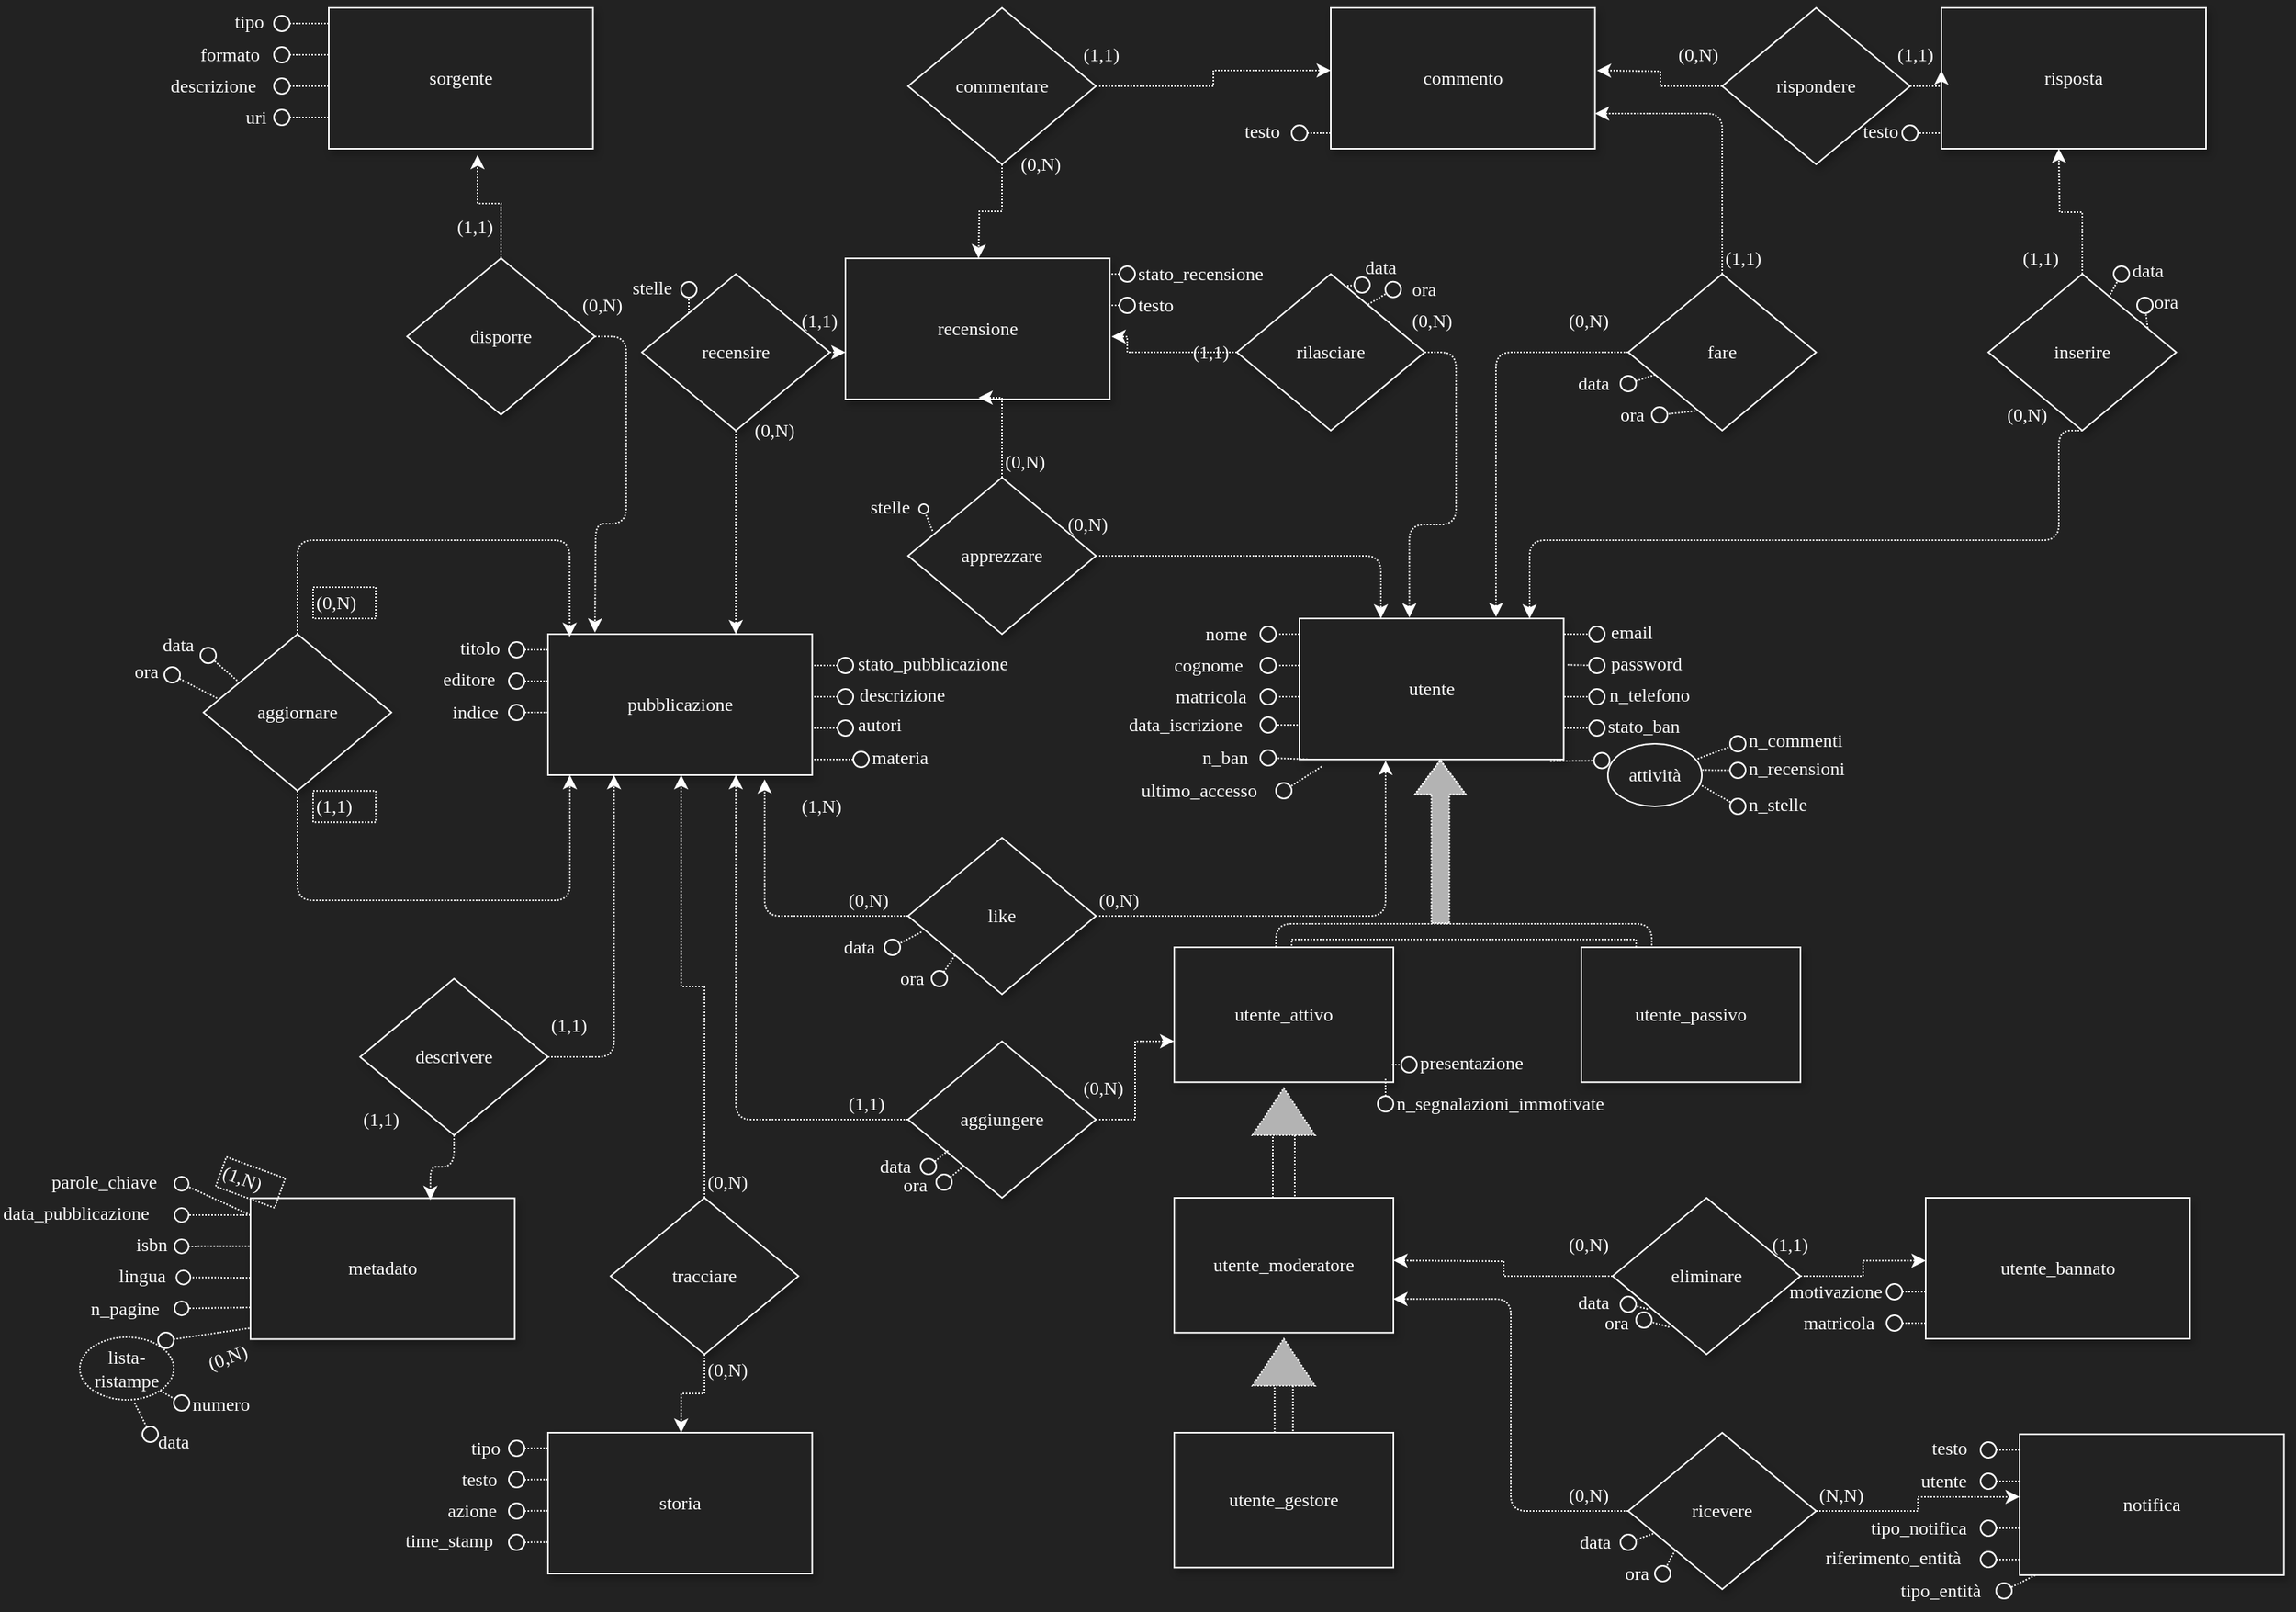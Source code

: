 <mxfile version="10.9.2" type="device"><diagram id="oqIlOuVQNcoBpUCGa0Qa" name="Page-1"><mxGraphModel dx="1083" dy="799" grid="0" gridSize="10" guides="0" tooltips="1" connect="1" arrows="1" fold="1" page="1" pageScale="1" pageWidth="1654" pageHeight="1169" background="#222222" math="0" shadow="0"><root><mxCell id="0"/><mxCell id="1" parent="0"/><mxCell id="PPrz7pEL0SXpzFWPRdxL-26" value="&lt;font style=&quot;font-size: 12px;&quot;&gt;sorgente&lt;/font&gt;" style="rounded=0;whiteSpace=wrap;html=1;shadow=1;aspect=fixed;fontFamily=Avenir Next;fontColor=#FFFFFF;fontSize=12;fillColor=#222222;strokeColor=#FFFFFF;" parent="1" vertex="1"><mxGeometry x="390" y="120" width="168.76" height="90" as="geometry"/></mxCell><mxCell id="PPrz7pEL0SXpzFWPRdxL-27" value="&lt;font style=&quot;font-size: 12px;&quot;&gt;pubblicazione&lt;/font&gt;" style="rounded=0;whiteSpace=wrap;html=1;shadow=1;aspect=fixed;fontFamily=Avenir Next;fontColor=#FFFFFF;fontSize=12;fillColor=#222222;strokeColor=#FFFFFF;" parent="1" vertex="1"><mxGeometry x="530" y="520" width="168.76" height="90" as="geometry"/></mxCell><mxCell id="PPrz7pEL0SXpzFWPRdxL-28" value="&lt;font style=&quot;font-size: 12px;&quot;&gt;metadato&lt;/font&gt;" style="rounded=0;whiteSpace=wrap;html=1;shadow=1;aspect=fixed;fontFamily=Avenir Next;fontColor=#FFFFFF;fontSize=12;fillColor=#222222;strokeColor=#FFFFFF;" parent="1" vertex="1"><mxGeometry x="340" y="880.235" width="168.76" height="90" as="geometry"/></mxCell><mxCell id="PPrz7pEL0SXpzFWPRdxL-29" value="&lt;font style=&quot;font-size: 12px;&quot;&gt;recensione&lt;/font&gt;" style="rounded=0;whiteSpace=wrap;html=1;shadow=1;aspect=fixed;fontFamily=Avenir Next;fontColor=#FFFFFF;fontSize=12;fillColor=#222222;strokeColor=#FFFFFF;" parent="1" vertex="1"><mxGeometry x="720" y="280" width="168.76" height="90" as="geometry"/></mxCell><mxCell id="PPrz7pEL0SXpzFWPRdxL-30" value="&lt;font style=&quot;font-size: 12px;&quot;&gt;utente&lt;/font&gt;" style="rounded=0;whiteSpace=wrap;html=1;shadow=1;aspect=fixed;fontFamily=Avenir Next;fontColor=#FFFFFF;perimeterSpacing=1;fontSize=12;fillColor=#222222;strokeColor=#FFFFFF;" parent="1" vertex="1"><mxGeometry x="1010" y="510" width="168.76" height="90" as="geometry"/></mxCell><mxCell id="PPrz7pEL0SXpzFWPRdxL-31" value="&lt;font style=&quot;font-size: 12px;&quot;&gt;utente_passivo&lt;/font&gt;" style="rounded=0;whiteSpace=wrap;html=1;shadow=1;aspect=fixed;fontFamily=Avenir Next;fontColor=#FFFFFF;fontSize=12;fillColor=#222222;strokeColor=#FFFFFF;" parent="1" vertex="1"><mxGeometry x="1190" y="720" width="140" height="86.15" as="geometry"/></mxCell><mxCell id="PPrz7pEL0SXpzFWPRdxL-32" value="&lt;font style=&quot;font-size: 12px;&quot;&gt;utente_attivo&lt;/font&gt;" style="rounded=0;whiteSpace=wrap;html=1;shadow=1;aspect=fixed;fontFamily=Avenir Next;fontColor=#FFFFFF;fontSize=12;fillColor=#222222;strokeColor=#FFFFFF;" parent="1" vertex="1"><mxGeometry x="930" y="720" width="140" height="86.15" as="geometry"/></mxCell><mxCell id="PPrz7pEL0SXpzFWPRdxL-33" value="&lt;font style=&quot;font-size: 12px;&quot;&gt;utente_moderatore&lt;/font&gt;" style="rounded=0;whiteSpace=wrap;html=1;shadow=1;aspect=fixed;fontFamily=Avenir Next;fontColor=#FFFFFF;fontSize=12;fillColor=#222222;strokeColor=#FFFFFF;" parent="1" vertex="1"><mxGeometry x="930" y="880" width="140" height="86.15" as="geometry"/></mxCell><mxCell id="PPrz7pEL0SXpzFWPRdxL-34" value="&lt;font style=&quot;font-size: 12px;&quot;&gt;utente_gestore&lt;/font&gt;" style="rounded=0;whiteSpace=wrap;html=1;shadow=1;aspect=fixed;fontFamily=Avenir Next;fontColor=#FFFFFF;fontSize=12;fillColor=#222222;strokeColor=#FFFFFF;" parent="1" vertex="1"><mxGeometry x="930" y="1030" width="140" height="86.15" as="geometry"/></mxCell><mxCell id="PPrz7pEL0SXpzFWPRdxL-35" value="&lt;font style=&quot;font-size: 12px;&quot;&gt;storia&lt;/font&gt;" style="rounded=0;whiteSpace=wrap;html=1;shadow=1;aspect=fixed;fontFamily=Avenir Next;fontColor=#FFFFFF;fontSize=12;fillColor=#222222;strokeColor=#FFFFFF;" parent="1" vertex="1"><mxGeometry x="530" y="1030" width="168.76" height="90" as="geometry"/></mxCell><mxCell id="PPrz7pEL0SXpzFWPRdxL-55" style="edgeStyle=orthogonalEdgeStyle;orthogonalLoop=1;jettySize=auto;html=1;exitX=1;exitY=0.5;exitDx=0;exitDy=0;fontFamily=Avenir Next;dashed=1;dashPattern=1 1;rounded=1;fontColor=#FFFFFF;fontSize=12;strokeColor=#FFFFFF;" parent="1" source="PPrz7pEL0SXpzFWPRdxL-36" edge="1"><mxGeometry relative="1" as="geometry"><mxPoint x="560" y="519" as="targetPoint"/></mxGeometry></mxCell><mxCell id="8D3UzTC8lUb-y_48ATTt-3" style="edgeStyle=orthogonalEdgeStyle;rounded=0;orthogonalLoop=1;jettySize=auto;html=1;exitX=0.5;exitY=0;exitDx=0;exitDy=0;entryX=0.563;entryY=1.044;entryDx=0;entryDy=0;entryPerimeter=0;dashed=1;dashPattern=1 1;strokeColor=#FFFFFF;fillColor=#B3B3B3;fontFamily=Avenir Next;fontColor=#FFFFFF;fontSize=12;" parent="1" source="PPrz7pEL0SXpzFWPRdxL-36" target="PPrz7pEL0SXpzFWPRdxL-26" edge="1"><mxGeometry relative="1" as="geometry"/></mxCell><mxCell id="PPrz7pEL0SXpzFWPRdxL-36" value="&lt;font style=&quot;font-size: 12px;&quot;&gt;disporre&lt;/font&gt;" style="rhombus;whiteSpace=wrap;html=1;shadow=1;fontFamily=Avenir Next;fontColor=#FFFFFF;fontSize=12;fillColor=#222222;strokeColor=#FFFFFF;" parent="1" vertex="1"><mxGeometry x="440" y="279.882" width="120" height="100" as="geometry"/></mxCell><mxCell id="PPrz7pEL0SXpzFWPRdxL-56" style="edgeStyle=orthogonalEdgeStyle;orthogonalLoop=1;jettySize=auto;html=1;exitX=0.5;exitY=0;exitDx=0;exitDy=0;entryX=0.082;entryY=0.019;entryDx=0;entryDy=0;entryPerimeter=0;fontFamily=Avenir Next;dashed=1;dashPattern=1 1;rounded=1;fontColor=#FFFFFF;fontSize=12;strokeColor=#FFFFFF;" parent="1" source="PPrz7pEL0SXpzFWPRdxL-37" target="PPrz7pEL0SXpzFWPRdxL-27" edge="1"><mxGeometry relative="1" as="geometry"><Array as="points"><mxPoint x="370" y="460"/><mxPoint x="544" y="460"/></Array></mxGeometry></mxCell><mxCell id="PPrz7pEL0SXpzFWPRdxL-57" style="edgeStyle=orthogonalEdgeStyle;orthogonalLoop=1;jettySize=auto;html=1;exitX=0.5;exitY=1;exitDx=0;exitDy=0;entryX=0.083;entryY=1;entryDx=0;entryDy=0;entryPerimeter=0;fontFamily=Avenir Next;dashed=1;dashPattern=1 1;rounded=1;fontColor=#FFFFFF;fontSize=12;strokeColor=#FFFFFF;" parent="1" source="PPrz7pEL0SXpzFWPRdxL-37" target="PPrz7pEL0SXpzFWPRdxL-27" edge="1"><mxGeometry relative="1" as="geometry"><Array as="points"><mxPoint x="370" y="690"/><mxPoint x="544" y="690"/></Array></mxGeometry></mxCell><mxCell id="PPrz7pEL0SXpzFWPRdxL-37" value="&lt;font style=&quot;font-size: 12px;&quot;&gt;aggiornare&lt;/font&gt;" style="rhombus;whiteSpace=wrap;html=1;shadow=1;fontFamily=Avenir Next;fontColor=#FFFFFF;fontSize=12;fillColor=#222222;strokeColor=#FFFFFF;" parent="1" vertex="1"><mxGeometry x="310" y="520" width="120" height="100" as="geometry"/></mxCell><mxCell id="PPrz7pEL0SXpzFWPRdxL-59" style="edgeStyle=orthogonalEdgeStyle;orthogonalLoop=1;jettySize=auto;html=1;exitX=1;exitY=0.5;exitDx=0;exitDy=0;entryX=0.25;entryY=1;entryDx=0;entryDy=0;fontFamily=Avenir Next;dashed=1;dashPattern=1 1;rounded=1;fontColor=#FFFFFF;fontSize=12;strokeColor=#FFFFFF;" parent="1" source="PPrz7pEL0SXpzFWPRdxL-38" target="PPrz7pEL0SXpzFWPRdxL-27" edge="1"><mxGeometry relative="1" as="geometry"/></mxCell><mxCell id="sGi4EIUQWe_y6pvZLSp6-2" style="edgeStyle=orthogonalEdgeStyle;rounded=1;orthogonalLoop=1;jettySize=auto;html=1;exitX=0.5;exitY=1;exitDx=0;exitDy=0;entryX=0.681;entryY=0.013;entryDx=0;entryDy=0;entryPerimeter=0;dashed=1;dashPattern=1 1;endArrow=classic;endFill=1;strokeColor=#FFFFFF;fillColor=none;fontFamily=Avenir Next;fontColor=#FFFFFF;fontSize=12;" parent="1" source="PPrz7pEL0SXpzFWPRdxL-38" target="PPrz7pEL0SXpzFWPRdxL-28" edge="1"><mxGeometry relative="1" as="geometry"/></mxCell><mxCell id="PPrz7pEL0SXpzFWPRdxL-38" value="&lt;font style=&quot;font-size: 12px;&quot;&gt;descrivere&lt;/font&gt;" style="rhombus;whiteSpace=wrap;html=1;shadow=1;fontFamily=Avenir Next;fontColor=#FFFFFF;fontSize=12;fillColor=#222222;strokeColor=#FFFFFF;" parent="1" vertex="1"><mxGeometry x="410" y="740" width="120" height="100" as="geometry"/></mxCell><mxCell id="PPrz7pEL0SXpzFWPRdxL-352" style="edgeStyle=orthogonalEdgeStyle;rounded=0;orthogonalLoop=1;jettySize=auto;html=1;exitX=1;exitY=0.5;exitDx=0;exitDy=0;startArrow=none;startFill=0;endArrow=classic;endFill=1;fontColor=#FFFFFF;fontFamily=Avenir Next;dashed=1;dashPattern=1 1;fontSize=12;strokeColor=#FFFFFF;" parent="1" source="PPrz7pEL0SXpzFWPRdxL-39" edge="1"><mxGeometry relative="1" as="geometry"><mxPoint x="720" y="340" as="targetPoint"/></mxGeometry></mxCell><mxCell id="H4a7DHrU7GIJ_pDe0CUu-6" value="" style="edgeStyle=orthogonalEdgeStyle;rounded=0;orthogonalLoop=1;jettySize=auto;html=1;fontFamily=Avenir Next;dashed=1;dashPattern=1 1;fontColor=#FFFFFF;fontSize=12;strokeColor=#FFFFFF;" parent="1" source="PPrz7pEL0SXpzFWPRdxL-39" edge="1"><mxGeometry relative="1" as="geometry"><mxPoint x="650" y="520" as="targetPoint"/><Array as="points"><mxPoint x="650" y="520"/></Array></mxGeometry></mxCell><mxCell id="PPrz7pEL0SXpzFWPRdxL-39" value="&lt;font style=&quot;font-size: 12px;&quot;&gt;recensire&lt;/font&gt;" style="rhombus;whiteSpace=wrap;html=1;shadow=1;fontFamily=Avenir Next;fontColor=#FFFFFF;fontSize=12;fillColor=#222222;strokeColor=#FFFFFF;" parent="1" vertex="1"><mxGeometry x="590" y="290" width="120" height="100" as="geometry"/></mxCell><mxCell id="D5KyfJQwEpziH9iIDjvh-2" style="edgeStyle=orthogonalEdgeStyle;orthogonalLoop=1;jettySize=auto;html=1;exitX=1;exitY=0.5;exitDx=0;exitDy=0;entryX=0.328;entryY=0.999;entryDx=0;entryDy=0;entryPerimeter=0;fontFamily=Avenir Next;dashed=1;dashPattern=1 1;rounded=1;fontColor=#FFFFFF;fontSize=12;strokeColor=#FFFFFF;" parent="1" source="PPrz7pEL0SXpzFWPRdxL-41" target="PPrz7pEL0SXpzFWPRdxL-30" edge="1"><mxGeometry relative="1" as="geometry"/></mxCell><mxCell id="gCbSfdCsZrhLaaT57pSq-5" style="edgeStyle=orthogonalEdgeStyle;orthogonalLoop=1;jettySize=auto;html=1;exitX=0;exitY=0.5;exitDx=0;exitDy=0;entryX=0.82;entryY=1.03;entryDx=0;entryDy=0;entryPerimeter=0;endArrow=classic;endFill=1;fontFamily=Avenir Next;dashed=1;dashPattern=1 1;rounded=1;fontColor=#FFFFFF;fontSize=12;strokeColor=#FFFFFF;" parent="1" source="PPrz7pEL0SXpzFWPRdxL-41" target="PPrz7pEL0SXpzFWPRdxL-27" edge="1"><mxGeometry relative="1" as="geometry"/></mxCell><mxCell id="PPrz7pEL0SXpzFWPRdxL-41" value="&lt;font style=&quot;font-size: 12px;&quot;&gt;like&lt;/font&gt;" style="rhombus;whiteSpace=wrap;html=1;shadow=1;fontFamily=Avenir Next;fontColor=#FFFFFF;fontSize=12;fillColor=#222222;strokeColor=#FFFFFF;" parent="1" vertex="1"><mxGeometry x="760" y="650" width="120" height="100" as="geometry"/></mxCell><mxCell id="myNhFxKR4fv4_-i-FyHB-8" value="" style="edgeStyle=orthogonalEdgeStyle;rounded=0;orthogonalLoop=1;jettySize=auto;html=1;entryX=0.504;entryY=1;entryDx=0;entryDy=0;entryPerimeter=0;fontFamily=Avenir Next;dashed=1;dashPattern=1 1;fontColor=#FFFFFF;fontSize=12;strokeColor=#FFFFFF;" parent="1" source="PPrz7pEL0SXpzFWPRdxL-42" target="PPrz7pEL0SXpzFWPRdxL-27" edge="1"><mxGeometry relative="1" as="geometry"><mxPoint x="615" y="620" as="targetPoint"/></mxGeometry></mxCell><mxCell id="myNhFxKR4fv4_-i-FyHB-10" value="" style="edgeStyle=orthogonalEdgeStyle;rounded=0;orthogonalLoop=1;jettySize=auto;html=1;entryX=0.504;entryY=0;entryDx=0;entryDy=0;entryPerimeter=0;fontFamily=Avenir Next;dashed=1;dashPattern=1 1;fontColor=#FFFFFF;fontSize=12;strokeColor=#FFFFFF;" parent="1" source="PPrz7pEL0SXpzFWPRdxL-42" target="PPrz7pEL0SXpzFWPRdxL-35" edge="1"><mxGeometry relative="1" as="geometry"><mxPoint x="615" y="1010" as="targetPoint"/></mxGeometry></mxCell><mxCell id="PPrz7pEL0SXpzFWPRdxL-42" value="&lt;font style=&quot;font-size: 12px;&quot;&gt;tracciare&lt;/font&gt;" style="rhombus;whiteSpace=wrap;html=1;shadow=1;fontFamily=Avenir Next;fontColor=#FFFFFF;fontSize=12;fillColor=#222222;strokeColor=#FFFFFF;" parent="1" vertex="1"><mxGeometry x="570" y="880" width="120" height="100" as="geometry"/></mxCell><mxCell id="PPrz7pEL0SXpzFWPRdxL-45" value="&lt;font style=&quot;font-size: 12px;&quot;&gt;lista-ristampe&lt;/font&gt;" style="ellipse;whiteSpace=wrap;html=1;shadow=0;fontFamily=Avenir Next;dashed=1;dashPattern=1 1;fontColor=#FFFFFF;fontSize=12;strokeColor=#FFFFFF;fillColor=#222222;" parent="1" vertex="1"><mxGeometry x="231" y="969" width="60" height="40" as="geometry"/></mxCell><mxCell id="PPrz7pEL0SXpzFWPRdxL-46" value="&lt;span style=&quot;font-size: 12px;&quot;&gt;&lt;font style=&quot;font-size: 12px;&quot;&gt;attività&lt;/font&gt;&lt;/span&gt;" style="ellipse;whiteSpace=wrap;html=1;shadow=0;fontFamily=Avenir Next;fontColor=#FFFFFF;fontSize=12;strokeColor=#FFFFFF;fillColor=#222222;" parent="1" vertex="1"><mxGeometry x="1207" y="590" width="60" height="40" as="geometry"/></mxCell><mxCell id="PPrz7pEL0SXpzFWPRdxL-47" value="&lt;font style=&quot;font-size: 12px;&quot;&gt;notifica&lt;/font&gt;&lt;br style=&quot;font-size: 12px;&quot;&gt;" style="rounded=0;whiteSpace=wrap;html=1;shadow=1;aspect=fixed;fontFamily=Avenir Next;fontColor=#FFFFFF;fontSize=12;fillColor=#222222;strokeColor=#FFFFFF;" parent="1" vertex="1"><mxGeometry x="1470" y="1030.929" width="168.76" height="90" as="geometry"/></mxCell><mxCell id="PPrz7pEL0SXpzFWPRdxL-48" value="&lt;font style=&quot;font-size: 12px;&quot;&gt;utente_bannato&lt;/font&gt;" style="rounded=0;whiteSpace=wrap;html=1;shadow=1;aspect=fixed;fontFamily=Avenir Next;fontColor=#FFFFFF;fontSize=12;fillColor=#222222;strokeColor=#FFFFFF;" parent="1" vertex="1"><mxGeometry x="1410" y="880" width="168.76" height="90" as="geometry"/></mxCell><mxCell id="AEiBpSZH1sem4Y9g6ouC-13" value="" style="edgeStyle=orthogonalEdgeStyle;rounded=0;orthogonalLoop=1;jettySize=auto;html=1;fontFamily=Avenir Next;dashed=1;dashPattern=1 1;fontColor=#FFFFFF;fontSize=12;strokeColor=#FFFFFF;" parent="1" source="PPrz7pEL0SXpzFWPRdxL-49" edge="1"><mxGeometry relative="1" as="geometry"><mxPoint x="1070" y="920" as="targetPoint"/></mxGeometry></mxCell><mxCell id="nUUY0Vy9FeQXSVDE4E4a-8" style="edgeStyle=orthogonalEdgeStyle;rounded=0;orthogonalLoop=1;jettySize=auto;html=1;exitX=1;exitY=0.5;exitDx=0;exitDy=0;entryX=0;entryY=0.446;entryDx=0;entryDy=0;entryPerimeter=0;dashed=1;dashPattern=1 1;endArrow=classic;endFill=1;strokeColor=#FFFFFF;fillColor=none;fontFamily=Avenir Next;fontColor=#FFFFFF;fontSize=12;" parent="1" source="PPrz7pEL0SXpzFWPRdxL-49" target="PPrz7pEL0SXpzFWPRdxL-48" edge="1"><mxGeometry relative="1" as="geometry"/></mxCell><mxCell id="PPrz7pEL0SXpzFWPRdxL-49" value="&lt;font style=&quot;font-size: 12px;&quot;&gt;eliminare&lt;/font&gt;" style="rhombus;whiteSpace=wrap;html=1;shadow=1;fontFamily=Avenir Next;fontColor=#FFFFFF;fontSize=12;fillColor=#222222;strokeColor=#FFFFFF;" parent="1" vertex="1"><mxGeometry x="1210" y="880" width="120" height="100" as="geometry"/></mxCell><mxCell id="myNhFxKR4fv4_-i-FyHB-18" value="" style="edgeStyle=orthogonalEdgeStyle;orthogonalLoop=1;jettySize=auto;html=1;entryX=1;entryY=0.75;entryDx=0;entryDy=0;fontFamily=Avenir Next;dashed=1;dashPattern=1 1;rounded=1;fontColor=#FFFFFF;fontSize=12;strokeColor=#FFFFFF;" parent="1" source="PPrz7pEL0SXpzFWPRdxL-50" target="PPrz7pEL0SXpzFWPRdxL-33" edge="1"><mxGeometry relative="1" as="geometry"><mxPoint x="1130" y="950" as="targetPoint"/></mxGeometry></mxCell><mxCell id="myNhFxKR4fv4_-i-FyHB-20" value="" style="edgeStyle=orthogonalEdgeStyle;rounded=0;orthogonalLoop=1;jettySize=auto;html=1;entryX=0;entryY=0.445;entryDx=0;entryDy=0;entryPerimeter=0;fontFamily=Avenir Next;dashed=1;dashPattern=1 1;fontColor=#FFFFFF;exitX=1;exitY=0.5;exitDx=0;exitDy=0;fontSize=12;strokeColor=#FFFFFF;" parent="1" source="PPrz7pEL0SXpzFWPRdxL-50" target="PPrz7pEL0SXpzFWPRdxL-47" edge="1"><mxGeometry relative="1" as="geometry"><mxPoint x="1500" y="1071" as="targetPoint"/><mxPoint x="1400" y="1081" as="sourcePoint"/></mxGeometry></mxCell><mxCell id="PPrz7pEL0SXpzFWPRdxL-50" value="&lt;font style=&quot;font-size: 12px;&quot;&gt;ricevere&lt;/font&gt;" style="rhombus;whiteSpace=wrap;html=1;shadow=1;fontFamily=Avenir Next;fontColor=#FFFFFF;fontSize=12;fillColor=#222222;strokeColor=#FFFFFF;" parent="1" vertex="1"><mxGeometry x="1220" y="1030" width="120" height="100" as="geometry"/></mxCell><mxCell id="PPrz7pEL0SXpzFWPRdxL-62" style="edgeStyle=orthogonalEdgeStyle;rounded=0;orthogonalLoop=1;jettySize=auto;html=1;exitX=1;exitY=0.5;exitDx=0;exitDy=0;entryX=0;entryY=0.696;entryDx=0;entryDy=0;entryPerimeter=0;fontFamily=Avenir Next;dashed=1;dashPattern=1 1;fontColor=#FFFFFF;fontSize=12;strokeColor=#FFFFFF;" parent="1" source="PPrz7pEL0SXpzFWPRdxL-52" target="PPrz7pEL0SXpzFWPRdxL-32" edge="1"><mxGeometry relative="1" as="geometry"><mxPoint x="920" y="780" as="targetPoint"/></mxGeometry></mxCell><mxCell id="gCbSfdCsZrhLaaT57pSq-4" style="edgeStyle=orthogonalEdgeStyle;orthogonalLoop=1;jettySize=auto;html=1;exitX=0;exitY=0.5;exitDx=0;exitDy=0;entryX=0.711;entryY=1;entryDx=0;entryDy=0;entryPerimeter=0;endArrow=classic;endFill=1;fontFamily=Avenir Next;dashed=1;dashPattern=1 1;rounded=1;fontColor=#FFFFFF;fontSize=12;strokeColor=#FFFFFF;" parent="1" source="PPrz7pEL0SXpzFWPRdxL-52" target="PPrz7pEL0SXpzFWPRdxL-27" edge="1"><mxGeometry relative="1" as="geometry"/></mxCell><mxCell id="PPrz7pEL0SXpzFWPRdxL-52" value="&lt;font style=&quot;font-size: 12px;&quot;&gt;aggiungere&lt;/font&gt;" style="rhombus;whiteSpace=wrap;html=1;shadow=1;fontFamily=Avenir Next;fontColor=#FFFFFF;fontSize=12;fillColor=#222222;strokeColor=#FFFFFF;" parent="1" vertex="1"><mxGeometry x="760" y="780" width="120" height="100" as="geometry"/></mxCell><mxCell id="PPrz7pEL0SXpzFWPRdxL-83" value="" style="endArrow=oval;html=1;endFill=0;fontColor=#FFFFFF;exitX=0.179;exitY=0.297;exitDx=0;exitDy=0;exitPerimeter=0;fontFamily=Avenir Next;dashed=1;dashPattern=1 1;entryX=0.82;entryY=1.174;entryDx=0;entryDy=0;entryPerimeter=0;startSize=7;endSize=10;fontSize=12;strokeColor=#FFFFFF;" parent="1" source="PPrz7pEL0SXpzFWPRdxL-37" edge="1"><mxGeometry width="50" height="50" relative="1" as="geometry"><mxPoint x="260" y="540" as="sourcePoint"/><mxPoint x="313" y="533.6" as="targetPoint"/></mxGeometry></mxCell><mxCell id="PPrz7pEL0SXpzFWPRdxL-87" value="" style="endArrow=oval;html=1;endFill=0;fontColor=#FFFFFF;exitX=0.072;exitY=0.409;exitDx=0;exitDy=0;exitPerimeter=0;fontFamily=Avenir Next;dashed=1;dashPattern=1 1;startSize=7;endSize=10;fontSize=12;strokeColor=#FFFFFF;" parent="1" source="PPrz7pEL0SXpzFWPRdxL-37" edge="1"><mxGeometry width="50" height="50" relative="1" as="geometry"><mxPoint x="250" y="550" as="sourcePoint"/><mxPoint x="290" y="546" as="targetPoint"/></mxGeometry></mxCell><mxCell id="PPrz7pEL0SXpzFWPRdxL-88" value="ora" style="text;html=1;resizable=0;points=[];autosize=1;align=left;verticalAlign=top;spacingTop=-4;fontFamily=Avenir Next;dashed=1;dashPattern=1 1;fontColor=#FFFFFF;fontSize=12;strokeColor=none;" parent="1" vertex="1"><mxGeometry x="264" y="534" width="30" height="20" as="geometry"/></mxCell><mxCell id="PPrz7pEL0SXpzFWPRdxL-89" value="" style="endArrow=oval;html=1;endFill=0;fontColor=#FFFFFF;fontFamily=Avenir Next;dashed=1;dashPattern=1 1;endSize=10;fontSize=12;strokeColor=#FFFFFF;" parent="1" edge="1"><mxGeometry width="50" height="50" relative="1" as="geometry"><mxPoint x="390" y="130" as="sourcePoint"/><mxPoint x="360" y="130" as="targetPoint"/></mxGeometry></mxCell><mxCell id="PPrz7pEL0SXpzFWPRdxL-90" value="" style="endArrow=oval;html=1;endFill=0;fontColor=#FFFFFF;fontFamily=Avenir Next;dashed=1;dashPattern=1 1;endSize=10;fontSize=12;strokeColor=#FFFFFF;" parent="1" edge="1"><mxGeometry width="50" height="50" relative="1" as="geometry"><mxPoint x="390" y="190" as="sourcePoint"/><mxPoint x="360" y="190" as="targetPoint"/></mxGeometry></mxCell><mxCell id="PPrz7pEL0SXpzFWPRdxL-91" value="" style="endArrow=oval;html=1;endFill=0;fontColor=#FFFFFF;fontFamily=Avenir Next;dashed=1;dashPattern=1 1;endSize=10;fontSize=12;strokeColor=#FFFFFF;" parent="1" edge="1"><mxGeometry width="50" height="50" relative="1" as="geometry"><mxPoint x="390" y="170" as="sourcePoint"/><mxPoint x="360" y="170" as="targetPoint"/></mxGeometry></mxCell><mxCell id="PPrz7pEL0SXpzFWPRdxL-92" value="" style="endArrow=oval;html=1;endFill=0;fontColor=#FFFFFF;fontFamily=Avenir Next;dashed=1;dashPattern=1 1;endSize=10;fontSize=12;strokeColor=#FFFFFF;" parent="1" edge="1"><mxGeometry width="50" height="50" relative="1" as="geometry"><mxPoint x="390" y="150" as="sourcePoint"/><mxPoint x="360" y="150" as="targetPoint"/></mxGeometry></mxCell><mxCell id="PPrz7pEL0SXpzFWPRdxL-93" value="tipo" style="text;html=1;resizable=0;points=[];autosize=1;align=left;verticalAlign=top;spacingTop=-4;fontFamily=Avenir Next;dashed=1;dashPattern=1 1;fontColor=#FFFFFF;fontSize=12;strokeColor=none;" parent="1" vertex="1"><mxGeometry x="328" y="119" width="30" height="20" as="geometry"/></mxCell><mxCell id="PPrz7pEL0SXpzFWPRdxL-94" value="uri" style="text;html=1;resizable=0;points=[];autosize=1;align=left;verticalAlign=top;spacingTop=-4;fontFamily=Avenir Next;dashed=1;dashPattern=1 1;fontColor=#FFFFFF;fontSize=12;strokeColor=none;" parent="1" vertex="1"><mxGeometry x="335" y="180" width="30" height="20" as="geometry"/></mxCell><mxCell id="PPrz7pEL0SXpzFWPRdxL-95" value="formato" style="text;html=1;resizable=0;points=[];autosize=1;align=left;verticalAlign=top;spacingTop=-4;fontFamily=Avenir Next;dashed=1;dashPattern=1 1;fontColor=#FFFFFF;fontSize=12;strokeColor=none;" parent="1" vertex="1"><mxGeometry x="306" y="140" width="60" height="20" as="geometry"/></mxCell><mxCell id="PPrz7pEL0SXpzFWPRdxL-96" value="descrizione" style="text;html=1;resizable=0;points=[];autosize=1;align=left;verticalAlign=top;spacingTop=-4;fontFamily=Avenir Next;dashed=1;dashPattern=1 1;fontColor=#FFFFFF;fontSize=12;strokeColor=none;" parent="1" vertex="1"><mxGeometry x="287" y="160" width="80" height="20" as="geometry"/></mxCell><mxCell id="PPrz7pEL0SXpzFWPRdxL-97" value="" style="endArrow=oval;html=1;endFill=0;exitX=-0.004;exitY=0.922;exitDx=0;exitDy=0;exitPerimeter=0;fontColor=#FFFFFF;fontFamily=Avenir Next;dashed=1;dashPattern=1 1;startSize=7;endSize=10;fontSize=12;strokeColor=#FFFFFF;" parent="1" source="PPrz7pEL0SXpzFWPRdxL-28" edge="1"><mxGeometry width="50" height="50" relative="1" as="geometry"><mxPoint x="367" y="959" as="sourcePoint"/><mxPoint x="286" y="971" as="targetPoint"/></mxGeometry></mxCell><mxCell id="PPrz7pEL0SXpzFWPRdxL-98" value="" style="endArrow=oval;html=1;endFill=0;fontColor=#FFFFFF;exitX=1;exitY=1;exitDx=0;exitDy=0;fontFamily=Avenir Next;dashed=1;dashPattern=1 1;startSize=7;endSize=10;fontSize=12;strokeColor=#FFFFFF;" parent="1" source="PPrz7pEL0SXpzFWPRdxL-45" edge="1"><mxGeometry width="50" height="50" relative="1" as="geometry"><mxPoint x="286" y="851" as="sourcePoint"/><mxPoint x="296" y="1011" as="targetPoint"/></mxGeometry></mxCell><mxCell id="PPrz7pEL0SXpzFWPRdxL-99" value="" style="endArrow=oval;html=1;endFill=0;fontColor=#FFFFFF;fontFamily=Avenir Next;dashed=1;dashPattern=1 1;startSize=7;endSize=10;fontSize=12;strokeColor=#FFFFFF;" parent="1" edge="1"><mxGeometry width="50" height="50" relative="1" as="geometry"><mxPoint x="266" y="1011" as="sourcePoint"/><mxPoint x="276" y="1031" as="targetPoint"/></mxGeometry></mxCell><mxCell id="PPrz7pEL0SXpzFWPRdxL-100" value="numero" style="text;html=1;resizable=0;points=[];autosize=1;align=left;verticalAlign=top;spacingTop=-4;fontFamily=Avenir Next;dashed=1;dashPattern=1 1;fontColor=#FFFFFF;fontSize=12;strokeColor=none;" parent="1" vertex="1"><mxGeometry x="301" y="1002" width="60" height="20" as="geometry"/></mxCell><mxCell id="PPrz7pEL0SXpzFWPRdxL-101" value="data" style="text;html=1;resizable=0;points=[];autosize=1;align=left;verticalAlign=top;spacingTop=-4;fontFamily=Avenir Next;dashed=1;dashPattern=1 1;fontColor=#FFFFFF;fontSize=12;strokeColor=none;" parent="1" vertex="1"><mxGeometry x="279" y="1026" width="40" height="20" as="geometry"/></mxCell><mxCell id="PPrz7pEL0SXpzFWPRdxL-102" value="" style="endArrow=oval;html=1;endFill=0;fontColor=#FFFFFF;fontFamily=Avenir Next;dashed=1;dashPattern=1 1;startSize=7;endSize=9;fontSize=12;strokeColor=#FFFFFF;" parent="1" edge="1"><mxGeometry width="50" height="50" relative="1" as="geometry"><mxPoint x="340" y="891" as="sourcePoint"/><mxPoint x="296" y="871" as="targetPoint"/></mxGeometry></mxCell><mxCell id="PPrz7pEL0SXpzFWPRdxL-103" value="" style="endArrow=oval;html=1;endFill=0;fontColor=#FFFFFF;fontFamily=Avenir Next;dashed=1;dashPattern=1 1;startSize=7;endSize=9;fontSize=12;strokeColor=#FFFFFF;" parent="1" target="PPrz7pEL0SXpzFWPRdxL-112" edge="1"><mxGeometry width="50" height="50" relative="1" as="geometry"><mxPoint x="340" y="950" as="sourcePoint"/><mxPoint x="186" y="809" as="targetPoint"/></mxGeometry></mxCell><mxCell id="PPrz7pEL0SXpzFWPRdxL-104" value="" style="endArrow=oval;html=1;endFill=0;fontColor=#FFFFFF;fontFamily=Avenir Next;dashed=1;dashPattern=1 1;startSize=7;endSize=9;fontSize=12;strokeColor=#FFFFFF;" parent="1" edge="1"><mxGeometry width="50" height="50" relative="1" as="geometry"><mxPoint x="340" y="891" as="sourcePoint"/><mxPoint x="296" y="891" as="targetPoint"/></mxGeometry></mxCell><mxCell id="PPrz7pEL0SXpzFWPRdxL-105" value="" style="endArrow=oval;html=1;endFill=0;exitX=-0.004;exitY=0.34;exitDx=0;exitDy=0;exitPerimeter=0;fontColor=#FFFFFF;fontFamily=Avenir Next;dashed=1;dashPattern=1 1;startSize=7;endSize=9;fontSize=12;strokeColor=#FFFFFF;" parent="1" source="PPrz7pEL0SXpzFWPRdxL-28" edge="1"><mxGeometry width="50" height="50" relative="1" as="geometry"><mxPoint x="366" y="911" as="sourcePoint"/><mxPoint x="296" y="910.968" as="targetPoint"/></mxGeometry></mxCell><mxCell id="PPrz7pEL0SXpzFWPRdxL-106" value="" style="endArrow=oval;html=1;endFill=0;fontColor=#FFFFFF;fontFamily=Avenir Next;dashed=1;dashPattern=1 1;entryX=1.02;entryY=0.5;entryDx=0;entryDy=0;entryPerimeter=0;startSize=7;endSize=9;fontSize=12;strokeColor=#FFFFFF;" parent="1" edge="1"><mxGeometry width="50" height="50" relative="1" as="geometry"><mxPoint x="340" y="931" as="sourcePoint"/><mxPoint x="297.143" y="930.857" as="targetPoint"/></mxGeometry></mxCell><mxCell id="PPrz7pEL0SXpzFWPRdxL-107" value="parole_chiave" style="text;html=1;resizable=0;points=[];autosize=1;align=left;verticalAlign=top;spacingTop=-4;fontFamily=Avenir Next;dashed=1;dashPattern=1 1;fontColor=#FFFFFF;fontSize=12;strokeColor=none;" parent="1" vertex="1"><mxGeometry x="211" y="860" width="90" height="20" as="geometry"/></mxCell><mxCell id="PPrz7pEL0SXpzFWPRdxL-112" value="n_pagine" style="text;html=1;resizable=0;points=[];autosize=1;align=left;verticalAlign=top;spacingTop=-4;fontFamily=Avenir Next;dashed=1;dashPattern=1 1;fontColor=#FFFFFF;fontSize=12;strokeColor=none;" parent="1" vertex="1"><mxGeometry x="236" y="941" width="60" height="20" as="geometry"/></mxCell><mxCell id="PPrz7pEL0SXpzFWPRdxL-117" value="utente" style="text;html=1;resizable=0;points=[];autosize=1;align=left;verticalAlign=top;spacingTop=-4;fontFamily=Avenir Next;dashed=1;dashPattern=1 1;fontColor=#FFFFFF;fontSize=12;strokeColor=none;" parent="1" vertex="1"><mxGeometry x="1405" y="1051" width="50" height="20" as="geometry"/></mxCell><mxCell id="PPrz7pEL0SXpzFWPRdxL-118" value="testo" style="text;html=1;resizable=0;points=[];autosize=1;align=left;verticalAlign=top;spacingTop=-4;fontFamily=Avenir Next;dashed=1;dashPattern=1 1;fontColor=#FFFFFF;fontSize=12;strokeColor=none;" parent="1" vertex="1"><mxGeometry x="1412" y="1030" width="40" height="20" as="geometry"/></mxCell><mxCell id="PPrz7pEL0SXpzFWPRdxL-119" value="tipo_entità" style="text;html=1;resizable=0;points=[];autosize=1;align=left;verticalAlign=top;spacingTop=-4;fontFamily=Avenir Next;dashed=1;dashPattern=1 1;fontColor=#FFFFFF;fontSize=12;strokeColor=none;" parent="1" vertex="1"><mxGeometry x="1392" y="1121" width="70" height="20" as="geometry"/></mxCell><mxCell id="PPrz7pEL0SXpzFWPRdxL-120" value="riferimento_entità" style="text;html=1;resizable=0;points=[];autosize=1;align=left;verticalAlign=top;spacingTop=-4;fontFamily=Avenir Next;dashed=1;dashPattern=1 1;fontColor=#FFFFFF;fontSize=12;strokeColor=none;" parent="1" vertex="1"><mxGeometry x="1344" y="1100" width="110" height="20" as="geometry"/></mxCell><mxCell id="PPrz7pEL0SXpzFWPRdxL-109" value="data_pubblicazione" style="text;html=1;resizable=0;points=[];autosize=1;align=left;verticalAlign=top;spacingTop=-4;fontFamily=Avenir Next;dashed=1;dashPattern=1 1;fontColor=#FFFFFF;fontSize=12;strokeColor=none;" parent="1" vertex="1"><mxGeometry x="180" y="880" width="120" height="20" as="geometry"/></mxCell><mxCell id="PPrz7pEL0SXpzFWPRdxL-125" value="data" style="text;html=1;resizable=0;points=[];autosize=1;align=left;verticalAlign=top;spacingTop=-4;fontFamily=Avenir Next;dashed=1;dashPattern=1 1;fontColor=#FFFFFF;fontSize=12;strokeColor=none;" parent="1" vertex="1"><mxGeometry x="1187" y="1090" width="40" height="20" as="geometry"/></mxCell><mxCell id="PPrz7pEL0SXpzFWPRdxL-126" value="ora" style="text;html=1;resizable=0;points=[];autosize=1;align=left;verticalAlign=top;spacingTop=-4;fontFamily=Avenir Next;dashed=1;dashPattern=1 1;fontColor=#FFFFFF;fontSize=12;strokeColor=none;" parent="1" vertex="1"><mxGeometry x="1216" y="1110" width="30" height="20" as="geometry"/></mxCell><mxCell id="PPrz7pEL0SXpzFWPRdxL-127" value="" style="shape=flexArrow;endArrow=classic;html=1;width=11.429;endSize=6.954;fontFamily=Avenir Next;dashed=1;dashPattern=1 1;fillColor=#B3B3B3;strokeColor=#FFFFFF;fontColor=#FFFFFF;fontSize=12;" parent="1" edge="1"><mxGeometry width="50" height="50" relative="1" as="geometry"><mxPoint x="1100" y="705" as="sourcePoint"/><mxPoint x="1100" y="600" as="targetPoint"/><Array as="points"><mxPoint x="1100" y="690"/></Array></mxGeometry></mxCell><mxCell id="PPrz7pEL0SXpzFWPRdxL-128" value="" style="shape=link;html=1;endArrow=oval;endFill=0;width=10;fontFamily=Avenir Next;dashed=1;dashPattern=1 1;fontColor=#FFFFFF;fontSize=12;strokeColor=#FFFFFF;" parent="1" edge="1"><mxGeometry width="50" height="50" relative="1" as="geometry"><mxPoint x="1000" y="720" as="sourcePoint"/><mxPoint x="1230" y="720" as="targetPoint"/><Array as="points"><mxPoint x="1000" y="710"/><mxPoint x="1230" y="710"/></Array></mxGeometry></mxCell><mxCell id="PPrz7pEL0SXpzFWPRdxL-137" value="" style="triangle;whiteSpace=wrap;html=1;shadow=0;direction=north;fontFamily=Avenir Next;dashed=1;dashPattern=1 1;fillColor=#B3B3B3;fontColor=#FFFFFF;fontSize=12;strokeColor=#FFFFFF;" parent="1" vertex="1"><mxGeometry x="980" y="970" width="40" height="30" as="geometry"/></mxCell><mxCell id="PPrz7pEL0SXpzFWPRdxL-140" value="" style="triangle;whiteSpace=wrap;html=1;shadow=0;direction=north;fontFamily=Avenir Next;dashed=1;dashPattern=1 1;fillColor=#B3B3B3;fontColor=#FFFFFF;fontSize=12;strokeColor=#FFFFFF;" parent="1" vertex="1"><mxGeometry x="980" y="810" width="40" height="30" as="geometry"/></mxCell><mxCell id="PPrz7pEL0SXpzFWPRdxL-141" value="" style="shape=link;html=1;startArrow=block;endArrow=block;endFill=0;width=14;exitX=0.5;exitY=0;exitDx=0;exitDy=0;exitPerimeter=0;fontFamily=Avenir Next;dashed=1;dashPattern=1 1;fontColor=#FFFFFF;fontSize=12;strokeColor=#FFFFFF;" parent="1" source="PPrz7pEL0SXpzFWPRdxL-33" edge="1"><mxGeometry width="50" height="50" relative="1" as="geometry"><mxPoint x="1000" y="870" as="sourcePoint"/><mxPoint x="1000" y="840" as="targetPoint"/></mxGeometry></mxCell><mxCell id="PPrz7pEL0SXpzFWPRdxL-142" value="" style="shape=link;html=1;startArrow=block;endArrow=block;endFill=0;width=11.667;exitX=0.5;exitY=0;exitDx=0;exitDy=0;fontFamily=Avenir Next;dashed=1;dashPattern=1 1;fontColor=#FFFFFF;fontSize=12;strokeColor=#FFFFFF;" parent="1" source="PPrz7pEL0SXpzFWPRdxL-34" edge="1"><mxGeometry width="50" height="50" relative="1" as="geometry"><mxPoint x="1000" y="1020" as="sourcePoint"/><mxPoint x="1000" y="1000" as="targetPoint"/></mxGeometry></mxCell><mxCell id="PPrz7pEL0SXpzFWPRdxL-143" value="" style="endArrow=oval;html=1;endFill=0;fontColor=#FFFFFF;exitX=0.964;exitY=0.975;exitDx=0;exitDy=0;exitPerimeter=0;fontFamily=Avenir Next;dashed=1;dashPattern=1 1;startSize=8;endSize=10;fontSize=12;strokeColor=#FFFFFF;" parent="1" source="PPrz7pEL0SXpzFWPRdxL-32" edge="1"><mxGeometry width="50" height="50" relative="1" as="geometry"><mxPoint x="1070" y="810" as="sourcePoint"/><mxPoint x="1065" y="820" as="targetPoint"/></mxGeometry></mxCell><mxCell id="PPrz7pEL0SXpzFWPRdxL-144" value="n_segnalazioni_immotivate" style="text;html=1;resizable=0;points=[];autosize=1;align=left;verticalAlign=top;spacingTop=-4;fontFamily=Avenir Next;dashed=1;dashPattern=1 1;fontColor=#FFFFFF;fontSize=12;strokeColor=none;" parent="1" vertex="1"><mxGeometry x="1070" y="810" width="160" height="20" as="geometry"/></mxCell><mxCell id="PPrz7pEL0SXpzFWPRdxL-145" value="" style="endArrow=oval;html=1;endFill=0;fontColor=#FFFFFF;fontFamily=Avenir Next;dashed=1;dashPattern=1 1;startSize=7;endSize=10;fontSize=12;strokeColor=#FFFFFF;" parent="1" edge="1"><mxGeometry width="50" height="50" relative="1" as="geometry"><mxPoint x="700" y="540" as="sourcePoint"/><mxPoint x="720" y="540" as="targetPoint"/></mxGeometry></mxCell><mxCell id="PPrz7pEL0SXpzFWPRdxL-146" value="" style="endArrow=oval;html=1;endFill=0;fontColor=#FFFFFF;fontFamily=Avenir Next;dashed=1;dashPattern=1 1;startSize=7;endSize=10;fontSize=12;strokeColor=#FFFFFF;" parent="1" edge="1"><mxGeometry width="50" height="50" relative="1" as="geometry"><mxPoint x="530" y="530" as="sourcePoint"/><mxPoint x="510" y="530" as="targetPoint"/></mxGeometry></mxCell><mxCell id="PPrz7pEL0SXpzFWPRdxL-147" value="" style="endArrow=oval;html=1;endFill=0;fontColor=#FFFFFF;fontFamily=Avenir Next;dashed=1;dashPattern=1 1;startSize=7;endSize=10;fontSize=12;strokeColor=#FFFFFF;" parent="1" edge="1"><mxGeometry width="50" height="50" relative="1" as="geometry"><mxPoint x="530" y="550" as="sourcePoint"/><mxPoint x="510" y="550" as="targetPoint"/></mxGeometry></mxCell><mxCell id="PPrz7pEL0SXpzFWPRdxL-148" value="materia" style="text;html=1;resizable=0;points=[];autosize=1;align=left;verticalAlign=top;spacingTop=-4;fontFamily=Avenir Next;dashed=1;dashPattern=1 1;fontColor=#FFFFFF;fontSize=12;strokeColor=none;" parent="1" vertex="1"><mxGeometry x="735" y="589" width="60" height="20" as="geometry"/></mxCell><mxCell id="PPrz7pEL0SXpzFWPRdxL-149" value="descrizione" style="text;html=1;resizable=0;points=[];autosize=1;align=left;verticalAlign=top;spacingTop=-4;fontFamily=Avenir Next;dashed=1;dashPattern=1 1;fontColor=#FFFFFF;fontSize=12;strokeColor=none;" parent="1" vertex="1"><mxGeometry x="727" y="549" width="80" height="20" as="geometry"/></mxCell><mxCell id="PPrz7pEL0SXpzFWPRdxL-150" value="indice" style="text;html=1;resizable=0;points=[];autosize=1;align=left;verticalAlign=top;spacingTop=-4;fontFamily=Avenir Next;dashed=1;dashPattern=1 1;fontColor=#FFFFFF;fontSize=12;strokeColor=none;" parent="1" vertex="1"><mxGeometry x="467" y="560" width="50" height="20" as="geometry"/></mxCell><mxCell id="PPrz7pEL0SXpzFWPRdxL-151" value="" style="endArrow=oval;html=1;endFill=0;fontColor=#FFFFFF;exitX=0.001;exitY=0.555;exitDx=0;exitDy=0;exitPerimeter=0;fontFamily=Avenir Next;dashed=1;dashPattern=1 1;startSize=7;endSize=10;fontSize=12;strokeColor=#FFFFFF;" parent="1" source="PPrz7pEL0SXpzFWPRdxL-27" edge="1"><mxGeometry width="50" height="50" relative="1" as="geometry"><mxPoint x="528" y="580" as="sourcePoint"/><mxPoint x="510" y="570" as="targetPoint"/></mxGeometry></mxCell><mxCell id="PPrz7pEL0SXpzFWPRdxL-152" value="autori" style="text;html=1;resizable=0;points=[];autosize=1;align=left;verticalAlign=top;spacingTop=-4;fontFamily=Avenir Next;dashed=1;dashPattern=1 1;fontColor=#FFFFFF;fontSize=12;strokeColor=none;" parent="1" vertex="1"><mxGeometry x="726" y="568" width="50" height="20" as="geometry"/></mxCell><mxCell id="PPrz7pEL0SXpzFWPRdxL-153" value="" style="endArrow=oval;html=1;endFill=0;fontColor=#FFFFFF;fontFamily=Avenir Next;dashed=1;dashPattern=1 1;startSize=7;endSize=10;fontSize=12;strokeColor=#FFFFFF;" parent="1" edge="1"><mxGeometry width="50" height="50" relative="1" as="geometry"><mxPoint x="700" y="560" as="sourcePoint"/><mxPoint x="720" y="560" as="targetPoint"/></mxGeometry></mxCell><mxCell id="PPrz7pEL0SXpzFWPRdxL-154" value="titolo" style="text;html=1;resizable=0;points=[];autosize=1;align=left;verticalAlign=top;spacingTop=-4;fontFamily=Avenir Next;dashed=1;dashPattern=1 1;fontColor=#FFFFFF;fontSize=12;strokeColor=none;" parent="1" vertex="1"><mxGeometry x="472" y="519" width="40" height="20" as="geometry"/></mxCell><mxCell id="PPrz7pEL0SXpzFWPRdxL-157" value="editore" style="text;html=1;resizable=0;points=[];autosize=1;align=left;verticalAlign=top;spacingTop=-4;fontFamily=Avenir Next;dashed=1;dashPattern=1 1;fontColor=#FFFFFF;fontSize=12;strokeColor=none;" parent="1" vertex="1"><mxGeometry x="461" y="539" width="50" height="20" as="geometry"/></mxCell><mxCell id="PPrz7pEL0SXpzFWPRdxL-158" value="" style="endArrow=oval;html=1;endFill=0;fontColor=#FFFFFF;exitX=1.007;exitY=0.111;exitDx=0;exitDy=0;exitPerimeter=0;fontFamily=Avenir Next;dashed=1;dashPattern=1 1;startSize=7;endSize=10;fontSize=12;strokeColor=#FFFFFF;" parent="1" source="PPrz7pEL0SXpzFWPRdxL-29" edge="1"><mxGeometry width="50" height="50" relative="1" as="geometry"><mxPoint x="910" y="330" as="sourcePoint"/><mxPoint x="900" y="290" as="targetPoint"/></mxGeometry></mxCell><mxCell id="PPrz7pEL0SXpzFWPRdxL-159" value="" style="endArrow=oval;html=1;endFill=0;fontColor=#FFFFFF;fontFamily=Avenir Next;dashed=1;dashPattern=1 1;startSize=7;endSize=10;fontSize=12;strokeColor=#FFFFFF;" parent="1" edge="1"><mxGeometry width="50" height="50" relative="1" as="geometry"><mxPoint x="890" y="310" as="sourcePoint"/><mxPoint x="900" y="310" as="targetPoint"/></mxGeometry></mxCell><mxCell id="PPrz7pEL0SXpzFWPRdxL-164" value="stato_recensione" style="text;html=1;resizable=0;points=[];autosize=1;align=left;verticalAlign=top;spacingTop=-4;fontFamily=Avenir Next;dashed=1;dashPattern=1 1;fontColor=#FFFFFF;fontSize=12;strokeColor=none;" parent="1" vertex="1"><mxGeometry x="905" y="280" width="110" height="20" as="geometry"/></mxCell><mxCell id="PPrz7pEL0SXpzFWPRdxL-176" value="" style="endArrow=oval;html=1;endFill=0;exitX=0;exitY=1;exitDx=0;exitDy=0;fontColor=#FFFFFF;fontFamily=Avenir Next;dashed=1;dashPattern=1 1;startSize=7;endSize=10;fontSize=12;strokeColor=#FFFFFF;" parent="1" source="PPrz7pEL0SXpzFWPRdxL-41" edge="1"><mxGeometry width="50" height="50" relative="1" as="geometry"><mxPoint x="800.069" y="547.207" as="sourcePoint"/><mxPoint x="780" y="740" as="targetPoint"/></mxGeometry></mxCell><mxCell id="PPrz7pEL0SXpzFWPRdxL-177" value="data" style="text;html=1;resizable=0;points=[];autosize=1;align=left;verticalAlign=top;spacingTop=-4;fontFamily=Avenir Next;dashed=1;dashPattern=1 1;fontColor=#FFFFFF;fontSize=12;strokeColor=none;" parent="1" vertex="1"><mxGeometry x="717" y="710" width="40" height="20" as="geometry"/></mxCell><mxCell id="PPrz7pEL0SXpzFWPRdxL-178" value="ora" style="text;html=1;resizable=0;points=[];autosize=1;align=left;verticalAlign=top;spacingTop=-4;fontFamily=Avenir Next;dashed=1;dashPattern=1 1;fontColor=#FFFFFF;fontSize=12;strokeColor=none;" parent="1" vertex="1"><mxGeometry x="753" y="730" width="30" height="20" as="geometry"/></mxCell><mxCell id="PPrz7pEL0SXpzFWPRdxL-179" value="" style="endArrow=oval;html=1;endFill=0;exitX=0.944;exitY=1.001;exitDx=0;exitDy=0;exitPerimeter=0;entryX=-0.027;entryY=1.057;entryDx=0;entryDy=0;entryPerimeter=0;fontFamily=Avenir Next;dashed=1;dashPattern=1 1;fontColor=#FFFFFF;startSize=7;endSize=10;fontSize=12;strokeColor=#FFFFFF;" parent="1" source="PPrz7pEL0SXpzFWPRdxL-30" target="PPrz7pEL0SXpzFWPRdxL-222" edge="1"><mxGeometry width="50" height="50" relative="1" as="geometry"><mxPoint x="1140" y="520" as="sourcePoint"/><mxPoint x="1210" y="620" as="targetPoint"/></mxGeometry></mxCell><mxCell id="PPrz7pEL0SXpzFWPRdxL-180" value="" style="endArrow=oval;html=1;endFill=0;exitX=0.956;exitY=0.24;exitDx=0;exitDy=0;exitPerimeter=0;fontFamily=Avenir Next;dashed=1;dashPattern=1 1;fontColor=#FFFFFF;endSize=10;fontSize=12;strokeColor=#FFFFFF;" parent="1" source="PPrz7pEL0SXpzFWPRdxL-46" edge="1"><mxGeometry width="50" height="50" relative="1" as="geometry"><mxPoint x="1200" y="448.0" as="sourcePoint"/><mxPoint x="1290" y="590" as="targetPoint"/></mxGeometry></mxCell><mxCell id="PPrz7pEL0SXpzFWPRdxL-181" value="" style="endArrow=oval;html=1;endFill=0;exitX=1.004;exitY=0.419;exitDx=0;exitDy=0;exitPerimeter=0;fontFamily=Avenir Next;dashed=1;dashPattern=1 1;fontColor=#FFFFFF;endSize=10;fontSize=12;strokeColor=#FFFFFF;" parent="1" source="PPrz7pEL0SXpzFWPRdxL-46" edge="1"><mxGeometry width="50" height="50" relative="1" as="geometry"><mxPoint x="1210" y="458.0" as="sourcePoint"/><mxPoint x="1290" y="607" as="targetPoint"/></mxGeometry></mxCell><mxCell id="PPrz7pEL0SXpzFWPRdxL-182" value="" style="endArrow=oval;html=1;endFill=0;exitX=0.972;exitY=0.645;exitDx=0;exitDy=0;exitPerimeter=0;fontFamily=Avenir Next;dashed=1;dashPattern=1 1;fontColor=#FFFFFF;endSize=10;fontSize=12;strokeColor=#FFFFFF;" parent="1" source="PPrz7pEL0SXpzFWPRdxL-46" edge="1"><mxGeometry width="50" height="50" relative="1" as="geometry"><mxPoint x="1270" y="400" as="sourcePoint"/><mxPoint x="1290" y="630" as="targetPoint"/></mxGeometry></mxCell><mxCell id="PPrz7pEL0SXpzFWPRdxL-183" value="n_stelle" style="text;html=1;resizable=0;points=[];autosize=1;align=left;verticalAlign=top;spacingTop=-4;fontFamily=Avenir Next;dashed=1;dashPattern=1 1;fontColor=#FFFFFF;fontSize=12;strokeColor=none;" parent="1" vertex="1"><mxGeometry x="1295" y="619" width="60" height="20" as="geometry"/></mxCell><mxCell id="PPrz7pEL0SXpzFWPRdxL-184" value="n_commenti" style="text;html=1;resizable=0;points=[];autosize=1;align=left;verticalAlign=top;spacingTop=-4;fontFamily=Avenir Next;dashed=1;dashPattern=1 1;fontColor=#FFFFFF;fontSize=12;strokeColor=none;" parent="1" vertex="1"><mxGeometry x="1295" y="578" width="80" height="20" as="geometry"/></mxCell><mxCell id="PPrz7pEL0SXpzFWPRdxL-185" value="n_recensioni" style="text;html=1;resizable=0;points=[];autosize=1;align=left;verticalAlign=top;spacingTop=-4;fontFamily=Avenir Next;dashed=1;dashPattern=1 1;fontColor=#FFFFFF;fontSize=12;strokeColor=none;" parent="1" vertex="1"><mxGeometry x="1295" y="596" width="80" height="20" as="geometry"/></mxCell><mxCell id="PPrz7pEL0SXpzFWPRdxL-188" value="nome" style="text;html=1;resizable=0;points=[];autosize=1;align=left;verticalAlign=top;spacingTop=-4;fontFamily=Avenir Next;dashed=1;dashPattern=1 1;fontColor=#FFFFFF;fontSize=12;strokeColor=none;" parent="1" vertex="1"><mxGeometry x="948" y="510" width="50" height="20" as="geometry"/></mxCell><mxCell id="PPrz7pEL0SXpzFWPRdxL-189" value="cognome" style="text;html=1;resizable=0;points=[];autosize=1;align=left;verticalAlign=top;spacingTop=-4;fontFamily=Avenir Next;dashed=1;dashPattern=1 1;fontColor=#FFFFFF;fontSize=12;strokeColor=none;" parent="1" vertex="1"><mxGeometry x="928" y="530" width="60" height="20" as="geometry"/></mxCell><mxCell id="PPrz7pEL0SXpzFWPRdxL-190" value="email" style="text;html=1;resizable=0;points=[];autosize=1;align=left;verticalAlign=top;spacingTop=-4;fontFamily=Avenir Next;dashed=1;dashPattern=1 1;fontColor=#FFFFFF;fontSize=12;strokeColor=none;" parent="1" vertex="1"><mxGeometry x="1207" y="509" width="40" height="20" as="geometry"/></mxCell><mxCell id="PPrz7pEL0SXpzFWPRdxL-191" value="matricola" style="text;html=1;resizable=0;points=[];autosize=1;align=left;verticalAlign=top;spacingTop=-4;fontFamily=Avenir Next;dashed=1;dashPattern=1 1;fontColor=#FFFFFF;fontSize=12;strokeColor=none;" parent="1" vertex="1"><mxGeometry x="929" y="550" width="60" height="20" as="geometry"/></mxCell><mxCell id="PPrz7pEL0SXpzFWPRdxL-192" value="password" style="text;html=1;resizable=0;points=[];autosize=1;align=left;verticalAlign=top;spacingTop=-4;fontFamily=Avenir Next;dashed=1;dashPattern=1 1;fontColor=#FFFFFF;fontSize=12;strokeColor=none;" parent="1" vertex="1"><mxGeometry x="1207" y="529" width="70" height="20" as="geometry"/></mxCell><mxCell id="PPrz7pEL0SXpzFWPRdxL-203" value="n_telefono" style="text;html=1;resizable=0;points=[];autosize=1;align=left;verticalAlign=top;spacingTop=-4;fontFamily=Avenir Next;dashed=1;dashPattern=1 1;fontColor=#FFFFFF;fontSize=12;strokeColor=none;" parent="1" vertex="1"><mxGeometry x="1206" y="549" width="70" height="20" as="geometry"/></mxCell><mxCell id="PPrz7pEL0SXpzFWPRdxL-204" value="" style="endArrow=oval;html=1;endFill=0;fontFamily=Avenir Next;dashed=1;dashPattern=1 1;fontColor=#FFFFFF;startSize=7;endSize=10;fontSize=12;strokeColor=#FFFFFF;" parent="1" edge="1"><mxGeometry width="50" height="50" relative="1" as="geometry"><mxPoint x="1179" y="520" as="sourcePoint"/><mxPoint x="1200" y="520" as="targetPoint"/></mxGeometry></mxCell><mxCell id="PPrz7pEL0SXpzFWPRdxL-211" value="" style="endArrow=oval;html=1;endFill=0;exitX=0.036;exitY=0.988;exitDx=0;exitDy=0;exitPerimeter=0;fontFamily=Avenir Next;dashed=1;dashPattern=1 1;fontColor=#FFFFFF;startSize=7;endSize=10;fontSize=12;strokeColor=#FFFFFF;" parent="1" source="PPrz7pEL0SXpzFWPRdxL-30" edge="1"><mxGeometry width="50" height="50" relative="1" as="geometry"><mxPoint x="1010" y="515" as="sourcePoint"/><mxPoint x="990" y="599" as="targetPoint"/></mxGeometry></mxCell><mxCell id="PPrz7pEL0SXpzFWPRdxL-213" value="" style="endArrow=oval;html=1;endFill=0;fontFamily=Avenir Next;dashed=1;dashPattern=1 1;fontColor=#FFFFFF;startSize=7;endSize=10;fontSize=12;strokeColor=#FFFFFF;" parent="1" edge="1"><mxGeometry width="50" height="50" relative="1" as="geometry"><mxPoint x="1010" y="520" as="sourcePoint"/><mxPoint x="990" y="520" as="targetPoint"/></mxGeometry></mxCell><mxCell id="PPrz7pEL0SXpzFWPRdxL-214" value="" style="endArrow=oval;html=1;endFill=0;fontFamily=Avenir Next;dashed=1;dashPattern=1 1;fontColor=#FFFFFF;startSize=7;endSize=10;fontSize=12;strokeColor=#FFFFFF;" parent="1" edge="1"><mxGeometry width="50" height="50" relative="1" as="geometry"><mxPoint x="1179" y="560" as="sourcePoint"/><mxPoint x="1200" y="560" as="targetPoint"/></mxGeometry></mxCell><mxCell id="PPrz7pEL0SXpzFWPRdxL-220" value="n_ban" style="text;html=1;resizable=0;points=[];autosize=1;align=left;verticalAlign=top;spacingTop=-4;fontFamily=Avenir Next;dashed=1;dashPattern=1 1;fontColor=#FFFFFF;fontSize=12;strokeColor=none;" parent="1" vertex="1"><mxGeometry x="946" y="589" width="50" height="20" as="geometry"/></mxCell><mxCell id="PPrz7pEL0SXpzFWPRdxL-221" value="" style="endArrow=oval;html=1;endFill=0;fontFamily=Avenir Next;dashed=1;dashPattern=1 1;fontColor=#FFFFFF;startSize=7;endSize=10;fontSize=12;strokeColor=#FFFFFF;" parent="1" edge="1"><mxGeometry width="50" height="50" relative="1" as="geometry"><mxPoint x="1179" y="580" as="sourcePoint"/><mxPoint x="1200" y="580" as="targetPoint"/></mxGeometry></mxCell><mxCell id="PPrz7pEL0SXpzFWPRdxL-222" value="stato_ban&lt;br style=&quot;font-size: 12px;&quot;&gt;&lt;br style=&quot;font-size: 12px;&quot;&gt;" style="text;html=1;resizable=0;points=[];autosize=1;align=left;verticalAlign=top;spacingTop=-4;fontFamily=Avenir Next;dashed=1;dashPattern=1 1;fontColor=#FFFFFF;fontSize=12;strokeColor=none;" parent="1" vertex="1"><mxGeometry x="1205" y="569" width="70" height="30" as="geometry"/></mxCell><mxCell id="PPrz7pEL0SXpzFWPRdxL-237" value="" style="endArrow=oval;html=1;endFill=0;fontFamily=Avenir Next;dashed=1;dashPattern=1 1;fontColor=#FFFFFF;startSize=7;endSize=10;fontSize=12;strokeColor=#FFFFFF;" parent="1" edge="1"><mxGeometry width="50" height="50" relative="1" as="geometry"><mxPoint x="1010.0" y="540" as="sourcePoint"/><mxPoint x="990.0" y="540" as="targetPoint"/></mxGeometry></mxCell><mxCell id="PPrz7pEL0SXpzFWPRdxL-244" value="" style="endArrow=oval;html=1;endFill=0;fontFamily=Avenir Next;dashed=1;dashPattern=1 1;fontColor=#FFFFFF;startSize=7;endSize=10;fontSize=12;strokeColor=#FFFFFF;" parent="1" edge="1"><mxGeometry width="50" height="50" relative="1" as="geometry"><mxPoint x="1010.0" y="560" as="sourcePoint"/><mxPoint x="990.0" y="560" as="targetPoint"/></mxGeometry></mxCell><mxCell id="PPrz7pEL0SXpzFWPRdxL-245" value="" style="endArrow=oval;html=1;endFill=0;exitX=1.009;exitY=0.333;exitDx=0;exitDy=0;exitPerimeter=0;fontFamily=Avenir Next;dashed=1;dashPattern=1 1;fontColor=#FFFFFF;startSize=7;endSize=10;fontSize=12;strokeColor=#FFFFFF;" parent="1" source="PPrz7pEL0SXpzFWPRdxL-30" edge="1"><mxGeometry width="50" height="50" relative="1" as="geometry"><mxPoint x="1180" y="540" as="sourcePoint"/><mxPoint x="1200" y="540" as="targetPoint"/></mxGeometry></mxCell><mxCell id="PPrz7pEL0SXpzFWPRdxL-282" style="edgeStyle=orthogonalEdgeStyle;orthogonalLoop=1;jettySize=auto;html=1;exitX=1;exitY=0.5;exitDx=0;exitDy=0;startArrow=none;startFill=0;endArrow=classic;endFill=1;fontColor=#FFFFFF;entryX=0.417;entryY=0.004;entryDx=0;entryDy=0;entryPerimeter=0;fontFamily=Avenir Next;dashed=1;dashPattern=1 1;rounded=1;fontSize=12;strokeColor=#FFFFFF;" parent="1" source="PPrz7pEL0SXpzFWPRdxL-261" target="PPrz7pEL0SXpzFWPRdxL-30" edge="1"><mxGeometry relative="1" as="geometry"><mxPoint x="1055" y="510" as="targetPoint"/></mxGeometry></mxCell><mxCell id="PPrz7pEL0SXpzFWPRdxL-283" style="edgeStyle=orthogonalEdgeStyle;rounded=0;orthogonalLoop=1;jettySize=auto;html=1;exitX=0;exitY=0.5;exitDx=0;exitDy=0;startArrow=none;startFill=0;endArrow=classic;endFill=1;fontColor=#FFFFFF;fontFamily=Avenir Next;dashed=1;dashPattern=1 1;fontSize=12;strokeColor=#FFFFFF;" parent="1" source="PPrz7pEL0SXpzFWPRdxL-261" edge="1"><mxGeometry relative="1" as="geometry"><mxPoint x="890" y="330" as="targetPoint"/><Array as="points"><mxPoint x="900" y="330"/></Array></mxGeometry></mxCell><mxCell id="PPrz7pEL0SXpzFWPRdxL-261" value="&lt;font style=&quot;font-size: 12px;&quot;&gt;rilasciare&lt;/font&gt;" style="rhombus;whiteSpace=wrap;html=1;shadow=1;fontFamily=Avenir Next;fontColor=#FFFFFF;fontSize=12;fillColor=#222222;strokeColor=#FFFFFF;" parent="1" vertex="1"><mxGeometry x="970" y="290" width="120" height="100" as="geometry"/></mxCell><mxCell id="PPrz7pEL0SXpzFWPRdxL-262" value="&lt;font style=&quot;font-size: 12px;&quot;&gt;commento&lt;/font&gt;" style="rounded=0;whiteSpace=wrap;html=1;shadow=1;aspect=fixed;fontFamily=Avenir Next;fontColor=#FFFFFF;fontSize=12;fillColor=#222222;strokeColor=#FFFFFF;" parent="1" vertex="1"><mxGeometry x="1030" y="120" width="168.76" height="90" as="geometry"/></mxCell><mxCell id="PPrz7pEL0SXpzFWPRdxL-263" value="&lt;font style=&quot;font-size: 12px;&quot;&gt;risposta&lt;/font&gt;" style="rounded=0;whiteSpace=wrap;html=1;shadow=1;aspect=fixed;fontFamily=Avenir Next;fontColor=#FFFFFF;fontSize=12;fillColor=#222222;strokeColor=#FFFFFF;" parent="1" vertex="1"><mxGeometry x="1420" y="120" width="169" height="90" as="geometry"/></mxCell><mxCell id="c38LnZ6nf9QFl9XCyVML-2" value="" style="edgeStyle=orthogonalEdgeStyle;orthogonalLoop=1;jettySize=auto;html=1;entryX=0.741;entryY=0;entryDx=0;entryDy=0;entryPerimeter=0;fontFamily=Avenir Next;dashed=1;dashPattern=1 1;rounded=1;fontColor=#FFFFFF;fontSize=12;strokeColor=#FFFFFF;" parent="1" source="PPrz7pEL0SXpzFWPRdxL-264" target="PPrz7pEL0SXpzFWPRdxL-30" edge="1"><mxGeometry relative="1" as="geometry"><mxPoint x="1135" y="500" as="targetPoint"/></mxGeometry></mxCell><mxCell id="c38LnZ6nf9QFl9XCyVML-3" value="" style="edgeStyle=orthogonalEdgeStyle;orthogonalLoop=1;jettySize=auto;html=1;entryX=1;entryY=0.75;entryDx=0;entryDy=0;exitX=0.5;exitY=0;exitDx=0;exitDy=0;fontFamily=Avenir Next;dashed=1;dashPattern=1 1;rounded=1;fontColor=#FFFFFF;fontSize=12;strokeColor=#FFFFFF;" parent="1" source="PPrz7pEL0SXpzFWPRdxL-264" target="PPrz7pEL0SXpzFWPRdxL-262" edge="1"><mxGeometry relative="1" as="geometry"><mxPoint x="1240" y="290" as="sourcePoint"/></mxGeometry></mxCell><mxCell id="PPrz7pEL0SXpzFWPRdxL-264" value="&lt;font style=&quot;font-size: 12px;&quot;&gt;fare&lt;/font&gt;" style="rhombus;whiteSpace=wrap;html=1;shadow=1;fontFamily=Avenir Next;fontColor=#FFFFFF;fontSize=12;fillColor=#222222;strokeColor=#FFFFFF;" parent="1" vertex="1"><mxGeometry x="1220" y="290" width="120" height="100" as="geometry"/></mxCell><mxCell id="c38LnZ6nf9QFl9XCyVML-12" value="" style="edgeStyle=orthogonalEdgeStyle;rounded=0;orthogonalLoop=1;jettySize=auto;html=1;fontFamily=Avenir Next;dashed=1;dashPattern=1 1;fontColor=#FFFFFF;fontSize=12;strokeColor=#FFFFFF;" parent="1" source="PPrz7pEL0SXpzFWPRdxL-265" edge="1"><mxGeometry relative="1" as="geometry"><mxPoint x="1495" y="210" as="targetPoint"/></mxGeometry></mxCell><mxCell id="H4a7DHrU7GIJ_pDe0CUu-4" style="edgeStyle=orthogonalEdgeStyle;orthogonalLoop=1;jettySize=auto;html=1;exitX=0.5;exitY=1;exitDx=0;exitDy=0;fontFamily=Avenir Next;dashed=1;dashPattern=1 1;rounded=1;fontColor=#FFFFFF;fontSize=12;strokeColor=#FFFFFF;" parent="1" source="PPrz7pEL0SXpzFWPRdxL-265" edge="1"><mxGeometry relative="1" as="geometry"><mxPoint x="1157" y="510" as="targetPoint"/><Array as="points"><mxPoint x="1495" y="460"/><mxPoint x="1157" y="460"/></Array></mxGeometry></mxCell><mxCell id="PPrz7pEL0SXpzFWPRdxL-265" value="&lt;font style=&quot;font-size: 12px;&quot;&gt;inserire&lt;/font&gt;" style="rhombus;whiteSpace=wrap;html=1;shadow=1;fontFamily=Avenir Next;fontColor=#FFFFFF;fontSize=12;fillColor=#222222;strokeColor=#FFFFFF;" parent="1" vertex="1"><mxGeometry x="1450" y="290" width="120" height="100" as="geometry"/></mxCell><mxCell id="c38LnZ6nf9QFl9XCyVML-8" value="" style="edgeStyle=orthogonalEdgeStyle;rounded=0;orthogonalLoop=1;jettySize=auto;html=1;fontFamily=Avenir Next;dashed=1;dashPattern=1 1;fontColor=#FFFFFF;fontSize=12;strokeColor=#FFFFFF;" parent="1" source="PPrz7pEL0SXpzFWPRdxL-266" edge="1"><mxGeometry relative="1" as="geometry"><mxPoint x="805" y="280" as="targetPoint"/></mxGeometry></mxCell><mxCell id="c38LnZ6nf9QFl9XCyVML-10" value="" style="edgeStyle=orthogonalEdgeStyle;rounded=0;orthogonalLoop=1;jettySize=auto;html=1;entryX=0;entryY=0.444;entryDx=0;entryDy=0;entryPerimeter=0;fontFamily=Avenir Next;dashed=1;dashPattern=1 1;fontColor=#FFFFFF;fontSize=12;strokeColor=#FFFFFF;" parent="1" source="PPrz7pEL0SXpzFWPRdxL-266" target="PPrz7pEL0SXpzFWPRdxL-262" edge="1"><mxGeometry relative="1" as="geometry"><mxPoint x="1020" y="160" as="targetPoint"/></mxGeometry></mxCell><mxCell id="PPrz7pEL0SXpzFWPRdxL-266" value="&lt;font style=&quot;font-size: 12px;&quot;&gt;commentare&lt;/font&gt;" style="rhombus;whiteSpace=wrap;html=1;shadow=1;fontFamily=Avenir Next;fontColor=#FFFFFF;fontSize=12;fillColor=#222222;strokeColor=#FFFFFF;" parent="1" vertex="1"><mxGeometry x="760" y="120" width="120" height="100" as="geometry"/></mxCell><mxCell id="c38LnZ6nf9QFl9XCyVML-5" value="" style="edgeStyle=orthogonalEdgeStyle;rounded=0;orthogonalLoop=1;jettySize=auto;html=1;fontFamily=Avenir Next;dashed=1;dashPattern=1 1;fontColor=#FFFFFF;fontSize=12;strokeColor=#FFFFFF;" parent="1" source="PPrz7pEL0SXpzFWPRdxL-267" edge="1"><mxGeometry relative="1" as="geometry"><mxPoint x="1200" y="160" as="targetPoint"/></mxGeometry></mxCell><mxCell id="c38LnZ6nf9QFl9XCyVML-6" value="" style="edgeStyle=orthogonalEdgeStyle;rounded=0;orthogonalLoop=1;jettySize=auto;html=1;entryX=0;entryY=0.444;entryDx=0;entryDy=0;entryPerimeter=0;fontFamily=Avenir Next;dashed=1;dashPattern=1 1;fontColor=#FFFFFF;fontSize=12;strokeColor=#FFFFFF;" parent="1" source="PPrz7pEL0SXpzFWPRdxL-267" target="PPrz7pEL0SXpzFWPRdxL-263" edge="1"><mxGeometry relative="1" as="geometry"/></mxCell><mxCell id="PPrz7pEL0SXpzFWPRdxL-267" value="&lt;font style=&quot;font-size: 12px;&quot;&gt;rispondere&lt;/font&gt;" style="rhombus;whiteSpace=wrap;html=1;shadow=1;fontFamily=Avenir Next;fontColor=#FFFFFF;fontSize=12;fillColor=#222222;strokeColor=#FFFFFF;" parent="1" vertex="1"><mxGeometry x="1280" y="120" width="120" height="100" as="geometry"/></mxCell><mxCell id="PPrz7pEL0SXpzFWPRdxL-187" value="testo" style="text;html=1;resizable=0;points=[];autosize=1;align=left;verticalAlign=top;spacingTop=-4;fontFamily=Avenir Next;dashed=1;dashPattern=1 1;fontColor=#FFFFFF;fontSize=12;strokeColor=none;" parent="1" vertex="1"><mxGeometry x="473" y="1050" width="40" height="20" as="geometry"/></mxCell><mxCell id="PPrz7pEL0SXpzFWPRdxL-272" value="tipo" style="text;html=1;resizable=0;points=[];autosize=1;align=left;verticalAlign=top;spacingTop=-4;fontFamily=Avenir Next;dashed=1;dashPattern=1 1;fontColor=#FFFFFF;fontSize=12;strokeColor=none;" parent="1" vertex="1"><mxGeometry x="479" y="1030" width="30" height="20" as="geometry"/></mxCell><mxCell id="PPrz7pEL0SXpzFWPRdxL-273" value="time_stamp" style="text;html=1;resizable=0;points=[];autosize=1;align=left;verticalAlign=top;spacingTop=-4;fontFamily=Avenir Next;dashed=1;dashPattern=1 1;fontColor=#FFFFFF;fontSize=12;strokeColor=none;" parent="1" vertex="1"><mxGeometry x="437" y="1089" width="80" height="20" as="geometry"/></mxCell><mxCell id="PPrz7pEL0SXpzFWPRdxL-294" value="&lt;font style=&quot;font-size: 12px;&quot;&gt;testo&lt;/font&gt;" style="text;html=1;resizable=0;points=[];autosize=1;align=left;verticalAlign=top;spacingTop=-4;fontFamily=Avenir Next;dashed=1;dashPattern=1 1;fontColor=#FFFFFF;fontSize=12;strokeColor=none;" parent="1" vertex="1"><mxGeometry x="905" y="300" width="40" height="20" as="geometry"/></mxCell><mxCell id="PPrz7pEL0SXpzFWPRdxL-303" value="" style="endArrow=oval;html=1;endFill=0;exitX=0.587;exitY=0.075;exitDx=0;exitDy=0;exitPerimeter=0;fontFamily=Avenir Next;dashed=1;dashPattern=1 1;fontColor=#FFFFFF;startSize=7;endSize=10;fontSize=12;strokeColor=#FFFFFF;" parent="1" source="PPrz7pEL0SXpzFWPRdxL-261" edge="1"><mxGeometry width="50" height="50" relative="1" as="geometry"><mxPoint x="1227.833" y="442.667" as="sourcePoint"/><mxPoint x="1050" y="297" as="targetPoint"/></mxGeometry></mxCell><mxCell id="PPrz7pEL0SXpzFWPRdxL-305" value="&lt;font style=&quot;font-size: 12px;&quot;&gt;data&lt;/font&gt;" style="text;html=1;resizable=0;points=[];autosize=1;align=left;verticalAlign=top;spacingTop=-4;fontFamily=Avenir Next;dashed=1;dashPattern=1 1;fontColor=#FFFFFF;fontSize=12;strokeColor=none;" parent="1" vertex="1"><mxGeometry x="1050" y="276" width="40" height="20" as="geometry"/></mxCell><mxCell id="PPrz7pEL0SXpzFWPRdxL-306" value="" style="endArrow=oval;html=1;endFill=0;exitX=0.698;exitY=0.195;exitDx=0;exitDy=0;exitPerimeter=0;fontFamily=Avenir Next;dashed=1;dashPattern=1 1;fontColor=#FFFFFF;entryX=0.333;entryY=0.5;entryDx=0;entryDy=0;entryPerimeter=0;startSize=7;endSize=10;fontSize=12;strokeColor=#FFFFFF;" parent="1" source="PPrz7pEL0SXpzFWPRdxL-261" edge="1"><mxGeometry width="50" height="50" relative="1" as="geometry"><mxPoint x="1039.833" y="316" as="sourcePoint"/><mxPoint x="1069.857" y="299.857" as="targetPoint"/></mxGeometry></mxCell><mxCell id="PPrz7pEL0SXpzFWPRdxL-308" value="&lt;font style=&quot;font-size: 12px;&quot;&gt;ora&lt;/font&gt;" style="text;html=1;resizable=0;points=[];autosize=1;align=left;verticalAlign=top;spacingTop=-4;fontFamily=Avenir Next;dashed=1;dashPattern=1 1;fontColor=#FFFFFF;fontSize=12;strokeColor=none;" parent="1" vertex="1"><mxGeometry x="1554" y="298" width="30" height="20" as="geometry"/></mxCell><mxCell id="PPrz7pEL0SXpzFWPRdxL-309" value="&lt;font style=&quot;font-size: 12px;&quot;&gt;data&lt;/font&gt;" style="text;html=1;resizable=0;points=[];autosize=1;align=left;verticalAlign=top;spacingTop=-4;fontFamily=Avenir Next;dashed=1;dashPattern=1 1;fontColor=#FFFFFF;fontSize=12;strokeColor=none;" parent="1" vertex="1"><mxGeometry x="1540" y="278" width="40" height="20" as="geometry"/></mxCell><mxCell id="PPrz7pEL0SXpzFWPRdxL-311" value="" style="endArrow=oval;html=1;endFill=0;exitX=0.848;exitY=0.346;exitDx=0;exitDy=0;exitPerimeter=0;fontFamily=Avenir Next;dashed=1;dashPattern=1 1;fontColor=#FFFFFF;endSize=10;fontSize=12;strokeColor=#FFFFFF;" parent="1" source="PPrz7pEL0SXpzFWPRdxL-265" edge="1"><mxGeometry width="50" height="50" relative="1" as="geometry"><mxPoint x="1389.833" y="386" as="sourcePoint"/><mxPoint x="1550" y="310" as="targetPoint"/></mxGeometry></mxCell><mxCell id="PPrz7pEL0SXpzFWPRdxL-312" value="" style="endArrow=oval;html=1;endFill=0;exitX=0.641;exitY=0.148;exitDx=0;exitDy=0;fontFamily=Avenir Next;dashed=1;dashPattern=1 1;fontColor=#FFFFFF;endSize=10;exitPerimeter=0;fontSize=12;strokeColor=#FFFFFF;" parent="1" source="PPrz7pEL0SXpzFWPRdxL-265" edge="1"><mxGeometry width="50" height="50" relative="1" as="geometry"><mxPoint x="1519.833" y="307.667" as="sourcePoint"/><mxPoint x="1535" y="290" as="targetPoint"/></mxGeometry></mxCell><mxCell id="PPrz7pEL0SXpzFWPRdxL-314" value="&lt;font style=&quot;font-size: 12px;&quot;&gt;testo&lt;/font&gt;" style="text;html=1;resizable=0;points=[];autosize=1;align=left;verticalAlign=top;spacingTop=-4;fontFamily=Avenir Next;dashed=1;dashPattern=1 1;fontColor=#FFFFFF;fontSize=12;strokeColor=none;" parent="1" vertex="1"><mxGeometry x="1368" y="189" width="40" height="20" as="geometry"/></mxCell><mxCell id="PPrz7pEL0SXpzFWPRdxL-315" value="" style="endArrow=oval;html=1;endFill=0;fontFamily=Avenir Next;dashed=1;dashPattern=1 1;fontColor=#FFFFFF;startSize=10;endSize=10;fontSize=12;strokeColor=#FFFFFF;" parent="1" edge="1"><mxGeometry width="50" height="50" relative="1" as="geometry"><mxPoint x="1419" y="200" as="sourcePoint"/><mxPoint x="1400" y="200" as="targetPoint"/></mxGeometry></mxCell><mxCell id="PPrz7pEL0SXpzFWPRdxL-318" value="&lt;font style=&quot;font-size: 12px;&quot;&gt;ora&lt;/font&gt;" style="text;html=1;resizable=0;points=[];autosize=1;align=left;verticalAlign=top;spacingTop=-4;fontFamily=Avenir Next;dashed=1;dashPattern=1 1;fontColor=#FFFFFF;fontSize=12;strokeColor=none;" parent="1" vertex="1"><mxGeometry x="1213" y="370" width="30" height="20" as="geometry"/></mxCell><mxCell id="PPrz7pEL0SXpzFWPRdxL-319" value="" style="endArrow=oval;html=1;endFill=0;exitX=0.356;exitY=0.875;exitDx=0;exitDy=0;exitPerimeter=0;fontFamily=Avenir Next;dashed=1;dashPattern=1 1;fontColor=#FFFFFF;startSize=8;endSize=10;fontSize=12;strokeColor=#FFFFFF;" parent="1" source="PPrz7pEL0SXpzFWPRdxL-264" edge="1"><mxGeometry width="50" height="50" relative="1" as="geometry"><mxPoint x="1079.833" y="266" as="sourcePoint"/><mxPoint x="1240" y="380" as="targetPoint"/></mxGeometry></mxCell><mxCell id="PPrz7pEL0SXpzFWPRdxL-320" value="" style="endArrow=oval;html=1;endFill=0;fontFamily=Avenir Next;dashed=1;dashPattern=1 1;fontColor=#FFFFFF;startSize=8;endSize=10;fontSize=12;strokeColor=#FFFFFF;" parent="1" source="PPrz7pEL0SXpzFWPRdxL-264" edge="1"><mxGeometry width="50" height="50" relative="1" as="geometry"><mxPoint x="1027.143" y="179.952" as="sourcePoint"/><mxPoint x="1220" y="360" as="targetPoint"/></mxGeometry></mxCell><mxCell id="PPrz7pEL0SXpzFWPRdxL-322" value="&lt;font style=&quot;font-size: 12px;&quot;&gt;data&lt;/font&gt;" style="text;html=1;resizable=0;points=[];autosize=1;align=left;verticalAlign=top;spacingTop=-4;fontFamily=Avenir Next;dashed=1;dashPattern=1 1;fontColor=#FFFFFF;fontSize=12;strokeColor=none;" parent="1" vertex="1"><mxGeometry x="1186" y="350" width="40" height="20" as="geometry"/></mxCell><mxCell id="PPrz7pEL0SXpzFWPRdxL-323" value="&lt;font style=&quot;font-size: 12px;&quot;&gt;testo&lt;/font&gt;" style="text;html=1;resizable=0;points=[];autosize=1;align=left;verticalAlign=top;spacingTop=-4;fontFamily=Avenir Next;dashed=1;dashPattern=1 1;fontColor=#FFFFFF;fontSize=12;strokeColor=none;" parent="1" vertex="1"><mxGeometry x="973" y="189" width="40" height="20" as="geometry"/></mxCell><mxCell id="PPrz7pEL0SXpzFWPRdxL-325" value="" style="endArrow=oval;html=1;endFill=0;fontFamily=Avenir Next;dashed=1;dashPattern=1 1;endSize=10;fontColor=#FFFFFF;fontSize=12;strokeColor=#FFFFFF;" parent="1" edge="1"><mxGeometry width="50" height="50" relative="1" as="geometry"><mxPoint x="1030" y="200" as="sourcePoint"/><mxPoint x="1010" y="200" as="targetPoint"/></mxGeometry></mxCell><mxCell id="PPrz7pEL0SXpzFWPRdxL-327" value="stelle" style="text;html=1;resizable=0;points=[];autosize=1;align=left;verticalAlign=top;spacingTop=-4;fontFamily=Avenir Next;dashed=1;dashPattern=1 1;fontColor=#FFFFFF;fontSize=12;strokeColor=none;" parent="1" vertex="1"><mxGeometry x="582" y="289" width="40" height="20" as="geometry"/></mxCell><mxCell id="H4a7DHrU7GIJ_pDe0CUu-2" style="edgeStyle=orthogonalEdgeStyle;rounded=0;orthogonalLoop=1;jettySize=auto;html=1;exitX=0.5;exitY=0;exitDx=0;exitDy=0;fontFamily=Avenir Next;dashed=1;dashPattern=1 1;fontColor=#FFFFFF;fontSize=12;strokeColor=#FFFFFF;" parent="1" source="PPrz7pEL0SXpzFWPRdxL-333" edge="1"><mxGeometry relative="1" as="geometry"><mxPoint x="805" y="369" as="targetPoint"/><Array as="points"><mxPoint x="805" y="369"/></Array></mxGeometry></mxCell><mxCell id="H4a7DHrU7GIJ_pDe0CUu-9" style="edgeStyle=orthogonalEdgeStyle;orthogonalLoop=1;jettySize=auto;html=1;exitX=1;exitY=0.5;exitDx=0;exitDy=0;fontFamily=Avenir Next;dashed=1;dashPattern=1 1;rounded=1;fontColor=#FFFFFF;fontSize=12;strokeColor=#FFFFFF;" parent="1" source="PPrz7pEL0SXpzFWPRdxL-333" edge="1"><mxGeometry relative="1" as="geometry"><mxPoint x="1062" y="510" as="targetPoint"/><Array as="points"><mxPoint x="1062" y="470"/></Array></mxGeometry></mxCell><mxCell id="PPrz7pEL0SXpzFWPRdxL-333" value="&lt;font style=&quot;font-size: 12px;&quot;&gt;apprezzare&lt;/font&gt;" style="rhombus;whiteSpace=wrap;html=1;shadow=1;fontFamily=Avenir Next;fontColor=#FFFFFF;fontSize=12;fillColor=#222222;strokeColor=#FFFFFF;" parent="1" vertex="1"><mxGeometry x="760" y="420" width="120" height="100" as="geometry"/></mxCell><mxCell id="PPrz7pEL0SXpzFWPRdxL-334" value="&lt;font style=&quot;font-size: 12px;&quot;&gt;stelle&lt;br style=&quot;font-size: 12px;&quot;&gt;&lt;/font&gt;" style="text;html=1;resizable=0;points=[];autosize=1;align=left;verticalAlign=top;spacingTop=-4;fontFamily=Avenir Next;dashed=1;dashPattern=1 1;fontColor=#FFFFFF;fontSize=12;strokeColor=none;" parent="1" vertex="1"><mxGeometry x="734" y="429" width="40" height="20" as="geometry"/></mxCell><mxCell id="PPrz7pEL0SXpzFWPRdxL-339" value="" style="endArrow=oval;html=1;endFill=0;exitX=0.089;exitY=1.039;exitDx=0;exitDy=0;exitPerimeter=0;fontFamily=Avenir Next;dashed=1;dashPattern=1 1;fontColor=#FFFFFF;startSize=7;endSize=10;fontSize=12;strokeColor=#FFFFFF;" parent="1" source="PPrz7pEL0SXpzFWPRdxL-30" edge="1"><mxGeometry width="50" height="50" relative="1" as="geometry"><mxPoint x="1025.833" y="609.333" as="sourcePoint"/><mxPoint x="1000" y="620" as="targetPoint"/></mxGeometry></mxCell><mxCell id="PPrz7pEL0SXpzFWPRdxL-340" value="ultimo_accesso" style="text;html=1;resizable=0;points=[];autosize=1;align=left;verticalAlign=top;spacingTop=-4;fontFamily=Avenir Next;dashed=1;dashPattern=1 1;fontColor=#FFFFFF;fontSize=12;strokeColor=none;" parent="1" vertex="1"><mxGeometry x="907" y="610" width="100" height="20" as="geometry"/></mxCell><mxCell id="PPrz7pEL0SXpzFWPRdxL-341" value="data_iscrizione" style="text;html=1;resizable=0;points=[];autosize=1;align=left;verticalAlign=top;spacingTop=-4;fontFamily=Avenir Next;dashed=1;dashPattern=1 1;fontColor=#FFFFFF;fontSize=12;strokeColor=none;" parent="1" vertex="1"><mxGeometry x="899" y="568" width="100" height="20" as="geometry"/></mxCell><mxCell id="PPrz7pEL0SXpzFWPRdxL-342" value="" style="endArrow=oval;html=1;endFill=0;exitX=0;exitY=0.75;exitDx=0;exitDy=0;fontFamily=Avenir Next;dashed=1;dashPattern=1 1;fontColor=#FFFFFF;startSize=7;endSize=10;fontSize=12;strokeColor=#FFFFFF;" parent="1" source="PPrz7pEL0SXpzFWPRdxL-30" edge="1"><mxGeometry width="50" height="50" relative="1" as="geometry"><mxPoint x="1035" y="613.5" as="sourcePoint"/><mxPoint x="990" y="578" as="targetPoint"/></mxGeometry></mxCell><mxCell id="PPrz7pEL0SXpzFWPRdxL-343" value="azione" style="text;html=1;resizable=0;points=[];autosize=1;align=left;verticalAlign=top;spacingTop=-4;fontFamily=Avenir Next;dashed=1;dashPattern=1 1;fontColor=#FFFFFF;fontSize=12;strokeColor=none;" parent="1" vertex="1"><mxGeometry x="464" y="1070" width="50" height="20" as="geometry"/></mxCell><mxCell id="H4a7DHrU7GIJ_pDe0CUu-10" value="" style="endArrow=oval;html=1;endFill=0;fontColor=#FFFFFF;exitX=0;exitY=0;exitDx=0;exitDy=0;fontFamily=Avenir Next;dashed=1;dashPattern=1 1;endSize=10;fontSize=12;strokeColor=#FFFFFF;" parent="1" source="PPrz7pEL0SXpzFWPRdxL-39" edge="1"><mxGeometry width="50" height="50" relative="1" as="geometry"><mxPoint x="970" y="270" as="sourcePoint"/><mxPoint x="620" y="300" as="targetPoint"/></mxGeometry></mxCell><mxCell id="H4a7DHrU7GIJ_pDe0CUu-11" value="" style="endArrow=oval;html=1;endFill=0;fontColor=#FFFFFF;fontFamily=Avenir Next;dashed=1;dashPattern=1 1;exitX=0.13;exitY=0.341;exitDx=0;exitDy=0;exitPerimeter=0;fontSize=12;strokeColor=#FFFFFF;" parent="1" source="PPrz7pEL0SXpzFWPRdxL-333" edge="1"><mxGeometry width="50" height="50" relative="1" as="geometry"><mxPoint x="769" y="450" as="sourcePoint"/><mxPoint x="770" y="440" as="targetPoint"/></mxGeometry></mxCell><mxCell id="ZtPaZJcKD-SC0CakKsgi-1" value="stato_pubblicazione" style="text;html=1;resizable=0;points=[];autosize=1;align=left;verticalAlign=top;spacingTop=-4;fontFamily=Avenir Next;dashed=1;dashPattern=1 1;fontColor=#FFFFFF;fontSize=12;strokeColor=none;" parent="1" vertex="1"><mxGeometry x="726" y="529" width="120" height="20" as="geometry"/></mxCell><mxCell id="AEiBpSZH1sem4Y9g6ouC-1" value="" style="endArrow=oval;html=1;endFill=0;fontColor=#FFFFFF;exitX=0.993;exitY=0.871;exitDx=0;exitDy=0;exitPerimeter=0;fontFamily=Avenir Next;dashed=1;dashPattern=1 1;startSize=8;endSize=10;fontSize=12;strokeColor=#FFFFFF;" parent="1" source="PPrz7pEL0SXpzFWPRdxL-32" edge="1"><mxGeometry width="50" height="50" relative="1" as="geometry"><mxPoint x="1080" y="810" as="sourcePoint"/><mxPoint x="1080" y="795" as="targetPoint"/></mxGeometry></mxCell><mxCell id="AEiBpSZH1sem4Y9g6ouC-2" value="presentazione" style="text;html=1;resizable=0;points=[];autosize=1;align=left;verticalAlign=top;spacingTop=-4;fontFamily=Avenir Next;dashed=1;dashPattern=1 1;fontColor=#FFFFFF;fontSize=12;strokeColor=none;" parent="1" vertex="1"><mxGeometry x="1085" y="784" width="90" height="20" as="geometry"/></mxCell><mxCell id="AEiBpSZH1sem4Y9g6ouC-21" value="" style="endArrow=oval;html=1;endFill=0;fontColor=#FFFFFF;fontFamily=Avenir Next;dashed=1;dashPattern=1 1;startSize=7;endSize=10;fontSize=12;strokeColor=#FFFFFF;" parent="1" edge="1"><mxGeometry width="50" height="50" relative="1" as="geometry"><mxPoint x="700" y="600" as="sourcePoint"/><mxPoint x="730" y="600" as="targetPoint"/></mxGeometry></mxCell><mxCell id="AEiBpSZH1sem4Y9g6ouC-23" value="(0,N)" style="text;html=1;resizable=0;points=[];autosize=1;align=left;verticalAlign=top;spacingTop=-4;fontFamily=Avenir Next;dashed=1;dashPattern=1 1;fontColor=#FFFFFF;fontSize=12;strokeColor=none;" parent="1" vertex="1"><mxGeometry x="860" y="440" width="40" height="20" as="geometry"/></mxCell><mxCell id="AEiBpSZH1sem4Y9g6ouC-24" value="(0,N)" style="text;html=1;resizable=0;points=[];autosize=1;align=left;verticalAlign=top;spacingTop=-4;fontFamily=Avenir Next;dashed=1;dashPattern=1 1;fontColor=#FFFFFF;fontSize=12;strokeColor=none;" parent="1" vertex="1"><mxGeometry x="820" y="400" width="40" height="20" as="geometry"/></mxCell><mxCell id="qYtihrp1yu1PxaF3G5gj-1" value="" style="endArrow=oval;html=1;endFill=0;fontColor=#FFFFFF;exitX=1.007;exitY=0.667;exitDx=0;exitDy=0;exitPerimeter=0;fontFamily=Avenir Next;dashed=1;dashPattern=1 1;startSize=7;endSize=10;fontSize=12;strokeColor=#FFFFFF;" parent="1" source="PPrz7pEL0SXpzFWPRdxL-27" edge="1"><mxGeometry width="50" height="50" relative="1" as="geometry"><mxPoint x="710" y="610" as="sourcePoint"/><mxPoint x="720" y="580" as="targetPoint"/></mxGeometry></mxCell><mxCell id="qYtihrp1yu1PxaF3G5gj-4" value="data" style="text;html=1;resizable=0;points=[];autosize=1;align=left;verticalAlign=top;spacingTop=-4;fontFamily=Avenir Next;dashed=1;dashPattern=1 1;fontColor=#FFFFFF;fontSize=12;strokeColor=none;" parent="1" vertex="1"><mxGeometry x="740" y="850" width="40" height="20" as="geometry"/></mxCell><mxCell id="qYtihrp1yu1PxaF3G5gj-5" value="ora" style="text;html=1;resizable=0;points=[];autosize=1;align=left;verticalAlign=top;spacingTop=-4;fontFamily=Avenir Next;dashed=1;dashPattern=1 1;fontColor=#FFFFFF;fontSize=12;strokeColor=none;" parent="1" vertex="1"><mxGeometry x="755" y="862" width="30" height="20" as="geometry"/></mxCell><mxCell id="qYtihrp1yu1PxaF3G5gj-6" value="" style="endArrow=oval;html=1;endFill=0;exitX=0.071;exitY=0.602;exitDx=0;exitDy=0;fontColor=#FFFFFF;fontFamily=Avenir Next;dashed=1;dashPattern=1 1;startSize=7;endSize=10;exitPerimeter=0;fontSize=12;strokeColor=#FFFFFF;" parent="1" source="PPrz7pEL0SXpzFWPRdxL-41" edge="1"><mxGeometry width="50" height="50" relative="1" as="geometry"><mxPoint x="773" y="700" as="sourcePoint"/><mxPoint x="750" y="720" as="targetPoint"/></mxGeometry></mxCell><mxCell id="qYtihrp1yu1PxaF3G5gj-7" value="" style="endArrow=oval;html=1;endFill=0;exitX=0;exitY=1;exitDx=0;exitDy=0;fontColor=#FFFFFF;fontFamily=Avenir Next;dashed=1;dashPattern=1 1;startSize=7;endSize=10;fontSize=12;strokeColor=#FFFFFF;" parent="1" edge="1"><mxGeometry width="50" height="50" relative="1" as="geometry"><mxPoint x="795.619" y="859.81" as="sourcePoint"/><mxPoint x="783" y="870" as="targetPoint"/></mxGeometry></mxCell><mxCell id="qYtihrp1yu1PxaF3G5gj-8" value="" style="endArrow=oval;html=1;endFill=0;exitX=0;exitY=1;exitDx=0;exitDy=0;fontColor=#FFFFFF;fontFamily=Avenir Next;dashed=1;dashPattern=1 1;startSize=7;endSize=10;fontSize=12;strokeColor=#FFFFFF;" parent="1" edge="1"><mxGeometry width="50" height="50" relative="1" as="geometry"><mxPoint x="785.619" y="849.81" as="sourcePoint"/><mxPoint x="773" y="860" as="targetPoint"/></mxGeometry></mxCell><mxCell id="qYtihrp1yu1PxaF3G5gj-13" value="data" style="text;html=1;resizable=0;points=[];autosize=1;align=left;verticalAlign=top;spacingTop=-4;fontFamily=Avenir Next;dashed=1;dashPattern=1 1;fontColor=#FFFFFF;fontSize=12;strokeColor=none;" parent="1" vertex="1"><mxGeometry x="1186" y="937" width="40" height="20" as="geometry"/></mxCell><mxCell id="qYtihrp1yu1PxaF3G5gj-14" value="ora" style="text;html=1;resizable=0;points=[];autosize=1;align=left;verticalAlign=top;spacingTop=-4;fontFamily=Avenir Next;dashed=1;dashPattern=1 1;fontColor=#FFFFFF;fontSize=12;strokeColor=none;" parent="1" vertex="1"><mxGeometry x="1203" y="950" width="30" height="20" as="geometry"/></mxCell><mxCell id="qYtihrp1yu1PxaF3G5gj-17" value="&lt;font style=&quot;font-size: 12px;&quot;&gt;motivazione&lt;/font&gt;" style="text;html=1;resizable=0;points=[];autosize=1;align=left;verticalAlign=top;spacingTop=-4;fontFamily=Avenir Next;dashed=1;dashPattern=1 1;fontColor=#FFFFFF;fontSize=12;strokeColor=none;" parent="1" vertex="1"><mxGeometry x="1321" y="930" width="80" height="20" as="geometry"/></mxCell><mxCell id="qYtihrp1yu1PxaF3G5gj-21" value="matricola" style="text;html=1;resizable=0;points=[];autosize=1;align=left;verticalAlign=top;spacingTop=-4;fontFamily=Avenir Next;dashed=1;dashPattern=1 1;fontColor=#FFFFFF;fontSize=12;strokeColor=none;" parent="1" vertex="1"><mxGeometry x="1330" y="950" width="60" height="20" as="geometry"/></mxCell><mxCell id="qYtihrp1yu1PxaF3G5gj-22" value="(0,N)" style="text;html=1;resizable=0;points=[];autosize=1;align=left;verticalAlign=top;spacingTop=-4;fontFamily=Avenir Next;dashed=1;dashPattern=1 1;fontColor=#FFFFFF;fontSize=12;strokeColor=none;" parent="1" vertex="1"><mxGeometry x="550" y="300" width="40" height="20" as="geometry"/></mxCell><mxCell id="qYtihrp1yu1PxaF3G5gj-23" value="(0,N)" style="text;html=1;resizable=0;points=[];autosize=1;align=left;verticalAlign=top;spacingTop=-4;fontFamily=Avenir Next;dashed=1;dashPattern=1 1;fontColor=#FFFFFF;fontSize=12;strokeColor=none;" parent="1" vertex="1"><mxGeometry x="660" y="380" width="40" height="20" as="geometry"/></mxCell><mxCell id="qYtihrp1yu1PxaF3G5gj-24" value="(0,N)" style="text;html=1;resizable=0;points=[];autosize=1;align=left;verticalAlign=top;spacingTop=-4;fontFamily=Avenir Next;dashed=1;dashPattern=1 1;fontColor=#FFFFFF;fontSize=12;strokeColor=none;" parent="1" vertex="1"><mxGeometry x="830" y="210" width="40" height="20" as="geometry"/></mxCell><mxCell id="qYtihrp1yu1PxaF3G5gj-25" value="(0,N)" style="text;html=1;resizable=0;points=[];autosize=1;align=left;verticalAlign=top;spacingTop=-4;fontFamily=Avenir Next;dashed=1;dashPattern=1 1;fontColor=#FFFFFF;fontSize=12;strokeColor=none;" parent="1" vertex="1"><mxGeometry x="1250" y="140" width="40" height="20" as="geometry"/></mxCell><mxCell id="qYtihrp1yu1PxaF3G5gj-26" value="(0,N)" style="text;html=1;resizable=0;points=[];autosize=1;align=left;verticalAlign=top;spacingTop=-4;fontFamily=Avenir Next;dashed=1;dashPattern=1 1;fontColor=#FFFFFF;fontSize=12;strokeColor=none;" parent="1" vertex="1"><mxGeometry x="1460" y="370" width="40" height="20" as="geometry"/></mxCell><mxCell id="qYtihrp1yu1PxaF3G5gj-27" value="(0,N)" style="text;html=1;resizable=0;points=[];autosize=1;align=left;verticalAlign=top;spacingTop=-4;fontFamily=Avenir Next;dashed=1;dashPattern=1 1;fontColor=#FFFFFF;fontSize=12;strokeColor=none;" parent="1" vertex="1"><mxGeometry x="1180" y="310" width="40" height="20" as="geometry"/></mxCell><mxCell id="qYtihrp1yu1PxaF3G5gj-28" value="(0,N)" style="text;html=1;resizable=0;points=[];autosize=1;align=left;verticalAlign=top;spacingTop=-4;fontFamily=Avenir Next;dashed=1;dashPattern=1 1;fontColor=#FFFFFF;fontSize=12;strokeColor=none;" parent="1" vertex="1"><mxGeometry x="1080" y="310" width="40" height="20" as="geometry"/></mxCell><mxCell id="qYtihrp1yu1PxaF3G5gj-29" value="(0,N)" style="text;html=1;resizable=0;points=[];autosize=1;align=left;verticalAlign=top;spacingTop=-4;fontFamily=Avenir Next;dashed=1;dashPattern=1 1;fontColor=#FFFFFF;fontSize=12;strokeColor=none;" parent="1" vertex="1"><mxGeometry x="630" y="860.138" width="40" height="20" as="geometry"/></mxCell><mxCell id="qYtihrp1yu1PxaF3G5gj-30" value="(0,N)" style="text;html=1;resizable=0;points=[];autosize=1;align=left;verticalAlign=top;spacingTop=-4;fontFamily=Avenir Next;dashed=1;dashPattern=1 1;fontColor=#FFFFFF;fontSize=12;strokeColor=none;" parent="1" vertex="1"><mxGeometry x="630" y="980.138" width="40" height="20" as="geometry"/></mxCell><mxCell id="qYtihrp1yu1PxaF3G5gj-31" value="(0,N)" style="text;html=1;resizable=0;points=[];autosize=1;align=left;verticalAlign=top;spacingTop=-4;fontFamily=Avenir Next;dashed=1;dashPattern=1 1;fontColor=#FFFFFF;fontSize=12;strokeColor=none;" parent="1" vertex="1"><mxGeometry x="1180" y="900.138" width="40" height="20" as="geometry"/></mxCell><mxCell id="qYtihrp1yu1PxaF3G5gj-32" value="(0,N)" style="text;html=1;resizable=0;points=[];autosize=1;align=left;verticalAlign=top;spacingTop=-4;fontFamily=Avenir Next;dashed=1;dashPattern=1 1;fontColor=#FFFFFF;fontSize=12;strokeColor=none;" parent="1" vertex="1"><mxGeometry x="1180" y="1060.138" width="40" height="20" as="geometry"/></mxCell><mxCell id="qYtihrp1yu1PxaF3G5gj-33" value="(0,N)" style="text;html=1;resizable=0;points=[];autosize=1;align=left;verticalAlign=top;spacingTop=-4;fontFamily=Avenir Next;dashed=1;dashPattern=1 1;fontColor=#FFFFFF;fontSize=12;strokeColor=none;" parent="1" vertex="1"><mxGeometry x="870" y="800.138" width="40" height="20" as="geometry"/></mxCell><mxCell id="qYtihrp1yu1PxaF3G5gj-34" value="(0,N)" style="text;html=1;resizable=0;points=[];autosize=1;align=left;verticalAlign=top;spacingTop=-4;fontFamily=Avenir Next;dashed=1;dashPattern=1 1;fontColor=#FFFFFF;fontSize=12;strokeColor=none;" parent="1" vertex="1"><mxGeometry x="880" y="680.138" width="40" height="20" as="geometry"/></mxCell><mxCell id="qYtihrp1yu1PxaF3G5gj-35" value="(0,N)" style="text;html=1;resizable=0;points=[];autosize=1;align=left;verticalAlign=top;spacingTop=-4;fontFamily=Avenir Next;dashed=1;dashPattern=1 1;fontColor=#FFFFFF;fontSize=12;strokeColor=none;" parent="1" vertex="1"><mxGeometry x="720" y="680.138" width="40" height="20" as="geometry"/></mxCell><mxCell id="qYtihrp1yu1PxaF3G5gj-36" value="(1,1)" style="text;html=1;resizable=0;points=[];autosize=1;align=left;verticalAlign=top;spacingTop=-4;fontFamily=Avenir Next;dashed=1;dashPattern=1 1;fontColor=#FFFFFF;fontSize=12;strokeColor=none;" parent="1" vertex="1"><mxGeometry x="720" y="810.138" width="40" height="20" as="geometry"/></mxCell><mxCell id="qYtihrp1yu1PxaF3G5gj-37" value="(1,1)" style="text;html=1;resizable=0;points=[];autosize=1;align=left;verticalAlign=top;spacingTop=-4;fontFamily=Avenir Next;dashed=1;dashPattern=1 1;fontColor=#FFFFFF;fontSize=12;strokeColor=none;" parent="1" vertex="1"><mxGeometry x="410" y="820.138" width="40" height="20" as="geometry"/></mxCell><mxCell id="qYtihrp1yu1PxaF3G5gj-38" value="&lt;font style=&quot;font-size: 12px&quot;&gt;(N,N)&lt;/font&gt;" style="text;html=1;resizable=0;points=[];autosize=1;align=left;verticalAlign=top;spacingTop=-4;fontFamily=Avenir Next;dashed=1;dashPattern=1 1;fontColor=#FFFFFF;fontSize=12;strokeColor=none;" parent="1" vertex="1"><mxGeometry x="1340" y="1060" width="40" height="20" as="geometry"/></mxCell><mxCell id="qYtihrp1yu1PxaF3G5gj-39" value="(1,1)" style="text;html=1;resizable=0;points=[];autosize=1;align=left;verticalAlign=top;spacingTop=-4;fontFamily=Avenir Next;dashed=1;dashPattern=1 1;fontColor=#FFFFFF;fontSize=12;strokeColor=none;" parent="1" vertex="1"><mxGeometry x="530" y="760.138" width="40" height="20" as="geometry"/></mxCell><mxCell id="qYtihrp1yu1PxaF3G5gj-40" value="(1,1)" style="text;html=1;resizable=0;points=[];autosize=1;align=left;verticalAlign=top;spacingTop=-4;fontFamily=Avenir Next;dashed=1;dashPattern=1 1;fontColor=#FFFFFF;fontSize=12;strokeColor=#FFFFFF;" parent="1" vertex="1"><mxGeometry x="380" y="620.138" width="40" height="20" as="geometry"/></mxCell><mxCell id="qYtihrp1yu1PxaF3G5gj-41" value="(0,N)" style="text;html=1;resizable=0;points=[];autosize=1;align=left;verticalAlign=top;spacingTop=-4;fontFamily=Avenir Next;dashed=1;dashPattern=1 1;fontColor=#FFFFFF;fontSize=12;strokeColor=#FFFFFF;" parent="1" vertex="1"><mxGeometry x="380" y="490" width="40" height="20" as="geometry"/></mxCell><mxCell id="qYtihrp1yu1PxaF3G5gj-42" value="(1,1)" style="text;html=1;resizable=0;points=[];autosize=1;align=left;verticalAlign=top;spacingTop=-4;fontFamily=Avenir Next;dashed=1;dashPattern=1 1;fontColor=#FFFFFF;fontSize=12;strokeColor=none;" parent="1" vertex="1"><mxGeometry x="470" y="250.0" width="40" height="20" as="geometry"/></mxCell><mxCell id="qYtihrp1yu1PxaF3G5gj-43" value="(1,1)" style="text;html=1;resizable=0;points=[];autosize=1;align=left;verticalAlign=top;spacingTop=-4;fontFamily=Avenir Next;dashed=1;dashPattern=1 1;fontColor=#FFFFFF;fontSize=12;strokeColor=none;" parent="1" vertex="1"><mxGeometry x="690" y="310.0" width="40" height="20" as="geometry"/></mxCell><mxCell id="qYtihrp1yu1PxaF3G5gj-44" value="(1,1)" style="text;html=1;resizable=0;points=[];autosize=1;align=left;verticalAlign=top;spacingTop=-4;fontFamily=Avenir Next;dashed=1;dashPattern=1 1;fontColor=#FFFFFF;fontSize=12;strokeColor=none;" parent="1" vertex="1"><mxGeometry x="870" y="140.0" width="40" height="20" as="geometry"/></mxCell><mxCell id="qYtihrp1yu1PxaF3G5gj-45" value="(1,1)" style="text;html=1;resizable=0;points=[];autosize=1;align=left;verticalAlign=top;spacingTop=-4;fontFamily=Avenir Next;dashed=1;dashPattern=1 1;fontColor=#FFFFFF;fontSize=12;strokeColor=none;" parent="1" vertex="1"><mxGeometry x="1280" y="270.0" width="40" height="20" as="geometry"/></mxCell><mxCell id="qYtihrp1yu1PxaF3G5gj-46" value="(1,1)" style="text;html=1;resizable=0;points=[];autosize=1;align=left;verticalAlign=top;spacingTop=-4;fontFamily=Avenir Next;dashed=1;dashPattern=1 1;fontColor=#FFFFFF;fontSize=12;strokeColor=none;" parent="1" vertex="1"><mxGeometry x="940" y="330.0" width="40" height="20" as="geometry"/></mxCell><mxCell id="qYtihrp1yu1PxaF3G5gj-47" value="(1,1)" style="text;html=1;resizable=0;points=[];autosize=1;align=left;verticalAlign=top;spacingTop=-4;fontFamily=Avenir Next;dashed=1;dashPattern=1 1;fontColor=#FFFFFF;fontSize=12;strokeColor=none;" parent="1" vertex="1"><mxGeometry x="1470" y="270.0" width="40" height="20" as="geometry"/></mxCell><mxCell id="qYtihrp1yu1PxaF3G5gj-48" value="(1,1)" style="text;html=1;resizable=0;points=[];autosize=1;align=left;verticalAlign=top;spacingTop=-4;fontFamily=Avenir Next;dashed=1;dashPattern=1 1;fontColor=#FFFFFF;fontSize=12;strokeColor=none;" parent="1" vertex="1"><mxGeometry x="1390" y="140.0" width="40" height="20" as="geometry"/></mxCell><mxCell id="qYtihrp1yu1PxaF3G5gj-49" value="(1,1)" style="text;html=1;resizable=0;points=[];autosize=1;align=left;verticalAlign=top;spacingTop=-4;fontFamily=Avenir Next;dashed=1;dashPattern=1 1;fontColor=#FFFFFF;fontSize=12;strokeColor=none;" parent="1" vertex="1"><mxGeometry x="1310" y="899.897" width="40" height="20" as="geometry"/></mxCell><mxCell id="qYtihrp1yu1PxaF3G5gj-50" value="(0,N)" style="text;html=1;resizable=0;points=[];autosize=1;align=left;verticalAlign=top;spacingTop=-4;rotation=-20;fontFamily=Avenir Next;dashed=1;dashPattern=1 1;fontColor=#FFFFFF;fontSize=12;strokeColor=none;" parent="1" vertex="1"><mxGeometry x="310" y="970.138" width="40" height="20" as="geometry"/></mxCell><mxCell id="qYtihrp1yu1PxaF3G5gj-51" value="(1,N)" style="text;html=1;resizable=0;points=[];autosize=1;align=left;verticalAlign=top;spacingTop=-4;fontFamily=Avenir Next;dashed=1;dashPattern=1 1;fontColor=#FFFFFF;fontSize=12;strokeColor=none;" parent="1" vertex="1"><mxGeometry x="690" y="620.138" width="40" height="20" as="geometry"/></mxCell><mxCell id="myNhFxKR4fv4_-i-FyHB-1" value="tipo_notifica" style="text;html=1;resizable=0;points=[];autosize=1;align=left;verticalAlign=top;spacingTop=-4;fontFamily=Avenir Next;dashed=1;dashPattern=1 1;fontColor=#FFFFFF;fontSize=12;strokeColor=none;" parent="1" vertex="1"><mxGeometry x="1373" y="1081" width="80" height="20" as="geometry"/></mxCell><mxCell id="myNhFxKR4fv4_-i-FyHB-11" value="" style="endArrow=oval;html=1;endFill=0;fontColor=#FFFFFF;exitX=1;exitY=1;exitDx=0;exitDy=0;fontFamily=Avenir Next;dashed=1;dashPattern=1 1;endSize=10;fontSize=12;strokeColor=#FFFFFF;" parent="1" edge="1"><mxGeometry width="50" height="50" relative="1" as="geometry"><mxPoint x="529.971" y="1039.853" as="sourcePoint"/><mxPoint x="510" y="1040" as="targetPoint"/></mxGeometry></mxCell><mxCell id="myNhFxKR4fv4_-i-FyHB-12" value="" style="endArrow=oval;html=1;endFill=0;fontColor=#FFFFFF;exitX=1;exitY=1;exitDx=0;exitDy=0;fontFamily=Avenir Next;dashed=1;dashPattern=1 1;endSize=10;fontSize=12;strokeColor=#FFFFFF;" parent="1" edge="1"><mxGeometry width="50" height="50" relative="1" as="geometry"><mxPoint x="529.971" y="1059.853" as="sourcePoint"/><mxPoint x="510" y="1060" as="targetPoint"/></mxGeometry></mxCell><mxCell id="myNhFxKR4fv4_-i-FyHB-13" value="" style="endArrow=oval;html=1;endFill=0;fontColor=#FFFFFF;exitX=1;exitY=1;exitDx=0;exitDy=0;fontFamily=Avenir Next;dashed=1;dashPattern=1 1;endSize=10;fontSize=12;strokeColor=#FFFFFF;" parent="1" edge="1"><mxGeometry width="50" height="50" relative="1" as="geometry"><mxPoint x="529.971" y="1079.853" as="sourcePoint"/><mxPoint x="510" y="1080" as="targetPoint"/></mxGeometry></mxCell><mxCell id="myNhFxKR4fv4_-i-FyHB-14" value="" style="endArrow=oval;html=1;endFill=0;fontColor=#FFFFFF;exitX=1;exitY=1;exitDx=0;exitDy=0;fontFamily=Avenir Next;dashed=1;dashPattern=1 1;endSize=10;fontSize=12;strokeColor=#FFFFFF;" parent="1" edge="1"><mxGeometry width="50" height="50" relative="1" as="geometry"><mxPoint x="529.971" y="1099.853" as="sourcePoint"/><mxPoint x="510" y="1100" as="targetPoint"/></mxGeometry></mxCell><mxCell id="myNhFxKR4fv4_-i-FyHB-16" value="" style="endArrow=oval;html=1;endFill=0;fontColor=#FFFFFF;exitX=0.187;exitY=0.71;exitDx=0;exitDy=0;exitPerimeter=0;fontFamily=Avenir Next;dashed=1;dashPattern=1 1;startSize=7;endSize=10;fontSize=12;strokeColor=#FFFFFF;" parent="1" source="PPrz7pEL0SXpzFWPRdxL-49" edge="1"><mxGeometry width="50" height="50" relative="1" as="geometry"><mxPoint x="1238" y="940" as="sourcePoint"/><mxPoint x="1220" y="948" as="targetPoint"/></mxGeometry></mxCell><mxCell id="myNhFxKR4fv4_-i-FyHB-21" value="" style="endArrow=oval;html=1;endFill=0;fontColor=#FFFFFF;exitX=0.302;exitY=0.825;exitDx=0;exitDy=0;exitPerimeter=0;fontFamily=Avenir Next;dashed=1;dashPattern=1 1;startSize=7;endSize=10;fontSize=12;strokeColor=#FFFFFF;" parent="1" source="PPrz7pEL0SXpzFWPRdxL-49" edge="1"><mxGeometry width="50" height="50" relative="1" as="geometry"><mxPoint x="1248.034" y="950.034" as="sourcePoint"/><mxPoint x="1230" y="958" as="targetPoint"/></mxGeometry></mxCell><mxCell id="myNhFxKR4fv4_-i-FyHB-23" value="" style="endArrow=oval;html=1;endFill=0;fontColor=#FFFFFF;exitX=0.133;exitY=0.645;exitDx=0;exitDy=0;exitPerimeter=0;fontFamily=Avenir Next;dashed=1;dashPattern=1 1;startSize=7;endSize=10;fontSize=12;strokeColor=#FFFFFF;" parent="1" source="PPrz7pEL0SXpzFWPRdxL-50" edge="1"><mxGeometry width="50" height="50" relative="1" as="geometry"><mxPoint x="1227.2" y="1080" as="sourcePoint"/><mxPoint x="1220" y="1100" as="targetPoint"/></mxGeometry></mxCell><mxCell id="myNhFxKR4fv4_-i-FyHB-24" value="" style="endArrow=oval;html=1;endFill=0;fontColor=#FFFFFF;exitX=0;exitY=1;exitDx=0;exitDy=0;fontFamily=Avenir Next;dashed=1;dashPattern=1 1;startSize=7;endSize=10;fontSize=12;strokeColor=#FFFFFF;" parent="1" source="PPrz7pEL0SXpzFWPRdxL-50" edge="1"><mxGeometry width="50" height="50" relative="1" as="geometry"><mxPoint x="1242" y="1090.1" as="sourcePoint"/><mxPoint x="1242" y="1120" as="targetPoint"/></mxGeometry></mxCell><mxCell id="myNhFxKR4fv4_-i-FyHB-25" value="" style="endArrow=oval;html=1;endFill=0;fontColor=#FFFFFF;fontFamily=Avenir Next;dashed=1;dashPattern=1 1;startSize=8;endSize=10;fontSize=12;strokeColor=#FFFFFF;" parent="1" edge="1"><mxGeometry width="50" height="50" relative="1" as="geometry"><mxPoint x="1410" y="940" as="sourcePoint"/><mxPoint x="1390" y="940" as="targetPoint"/></mxGeometry></mxCell><mxCell id="myNhFxKR4fv4_-i-FyHB-26" value="" style="endArrow=oval;html=1;endFill=0;fontColor=#FFFFFF;fontFamily=Avenir Next;dashed=1;dashPattern=1 1;startSize=8;endSize=10;fontSize=12;strokeColor=#FFFFFF;" parent="1" edge="1"><mxGeometry width="50" height="50" relative="1" as="geometry"><mxPoint x="1410" y="960" as="sourcePoint"/><mxPoint x="1390" y="960" as="targetPoint"/></mxGeometry></mxCell><mxCell id="myNhFxKR4fv4_-i-FyHB-27" value="" style="endArrow=oval;html=1;endFill=0;fontColor=#FFFFFF;fontFamily=Avenir Next;dashed=1;dashPattern=1 1;startSize=7;endSize=10;fontSize=12;strokeColor=#FFFFFF;" parent="1" edge="1"><mxGeometry width="50" height="50" relative="1" as="geometry"><mxPoint x="1470" y="1091" as="sourcePoint"/><mxPoint x="1450" y="1091" as="targetPoint"/></mxGeometry></mxCell><mxCell id="myNhFxKR4fv4_-i-FyHB-28" value="" style="endArrow=oval;html=1;endFill=0;fontColor=#FFFFFF;fontFamily=Avenir Next;dashed=1;dashPattern=1 1;startSize=7;endSize=10;fontSize=12;strokeColor=#FFFFFF;" parent="1" edge="1"><mxGeometry width="50" height="50" relative="1" as="geometry"><mxPoint x="1470" y="1061.0" as="sourcePoint"/><mxPoint x="1450" y="1061.0" as="targetPoint"/></mxGeometry></mxCell><mxCell id="myNhFxKR4fv4_-i-FyHB-29" value="" style="endArrow=oval;html=1;endFill=0;fontColor=#FFFFFF;fontFamily=Avenir Next;dashed=1;dashPattern=1 1;startSize=7;endSize=10;fontSize=12;strokeColor=#FFFFFF;" parent="1" edge="1"><mxGeometry width="50" height="50" relative="1" as="geometry"><mxPoint x="1470" y="1041.0" as="sourcePoint"/><mxPoint x="1450" y="1041.0" as="targetPoint"/></mxGeometry></mxCell><mxCell id="myNhFxKR4fv4_-i-FyHB-30" value="" style="endArrow=oval;html=1;endFill=0;fontColor=#FFFFFF;fontFamily=Avenir Next;dashed=1;dashPattern=1 1;startSize=7;endSize=10;fontSize=12;strokeColor=#FFFFFF;" parent="1" edge="1"><mxGeometry width="50" height="50" relative="1" as="geometry"><mxPoint x="1470" y="1111.0" as="sourcePoint"/><mxPoint x="1450" y="1111.0" as="targetPoint"/></mxGeometry></mxCell><mxCell id="myNhFxKR4fv4_-i-FyHB-31" value="" style="endArrow=oval;html=1;endFill=0;fontColor=#FFFFFF;fontFamily=Avenir Next;dashed=1;dashPattern=1 1;startSize=7;endSize=10;fontSize=12;strokeColor=#FFFFFF;" parent="1" edge="1"><mxGeometry width="50" height="50" relative="1" as="geometry"><mxPoint x="1480" y="1121" as="sourcePoint"/><mxPoint x="1460" y="1131.0" as="targetPoint"/></mxGeometry></mxCell><mxCell id="rpWs9MbfBXojnlDJEa6a-1" value="(1,N)" style="text;html=1;resizable=0;points=[];autosize=1;align=left;verticalAlign=top;spacingTop=-4;rotation=20;fontFamily=Avenir Next;dashed=1;dashPattern=1 1;fontColor=#FFFFFF;fontSize=12;strokeColor=#FFFFFF;" parent="1" vertex="1"><mxGeometry x="320" y="860.138" width="40" height="20" as="geometry"/></mxCell><mxCell id="NgX8w5n6SRtRCwQvaMSp-2" value="lingua" style="text;html=1;resizable=0;points=[];autosize=1;align=left;verticalAlign=top;spacingTop=-4;fontFamily=Avenir Next;fontColor=#FFFFFF;fontSize=12;strokeColor=none;" parent="1" vertex="1"><mxGeometry x="254" y="920" width="50" height="20" as="geometry"/></mxCell><mxCell id="NgX8w5n6SRtRCwQvaMSp-3" value="isbn" style="text;html=1;resizable=0;points=[];autosize=1;align=left;verticalAlign=top;spacingTop=-4;fontFamily=Avenir Next;fontColor=#FFFFFF;fontSize=12;strokeColor=none;" parent="1" vertex="1"><mxGeometry x="265" y="900" width="40" height="20" as="geometry"/></mxCell><mxCell id="_wgYa1suXQQ-jFScneQs-1" value="data&lt;br style=&quot;font-size: 12px;&quot;&gt;&lt;br style=&quot;font-size: 12px;&quot;&gt;" style="text;html=1;resizable=0;points=[];autosize=1;align=left;verticalAlign=top;spacingTop=-4;fontFamily=Avenir Next;fontColor=#FFFFFF;fontSize=12;strokeColor=none;" parent="1" vertex="1"><mxGeometry x="282" y="517" width="40" height="30" as="geometry"/></mxCell><mxCell id="KOWLvT0Of2n8Iy6K2q4P-1" value="ora&lt;br style=&quot;font-size: 12px;&quot;&gt;&lt;br style=&quot;font-size: 12px;&quot;&gt;" style="text;html=1;resizable=0;points=[];autosize=1;align=left;verticalAlign=top;spacingTop=-4;fontFamily=Avenir Next;fontColor=#FFFFFF;fontSize=12;strokeColor=none;" parent="1" vertex="1"><mxGeometry x="1080" y="290" width="30" height="30" as="geometry"/></mxCell></root></mxGraphModel></diagram><diagram id="jWX3NhtZMN8Lj1xL2dW5" name="Page-2"><mxGraphModel dx="738" dy="540" grid="1" gridSize="10" guides="1" tooltips="1" connect="1" arrows="1" fold="1" page="1" pageScale="1" pageWidth="1654" pageHeight="1169" math="0" shadow="0"><root><mxCell id="0svsUocj4dvGBJfJVf0I-0"/><mxCell id="0svsUocj4dvGBJfJVf0I-1" parent="0svsUocj4dvGBJfJVf0I-0"/><mxCell id="h-u1WhvUzBxbpGXuEs7L-0" value="&lt;font style=&quot;font-size: 16px&quot;&gt;utente_bannato&lt;/font&gt;" style="rounded=1;whiteSpace=wrap;html=1;fillColor=#D5E8D4;strokeColor=#82b366;shadow=1;" parent="0svsUocj4dvGBJfJVf0I-1" vertex="1"><mxGeometry x="280" y="10" width="160" height="100" as="geometry"/></mxCell><mxCell id="wTSY_yfnYs0s06yus0fM-0" value="&lt;font style=&quot;font-size: 16px&quot;&gt;utente&lt;/font&gt;" style="rounded=1;whiteSpace=wrap;html=1;fillColor=#D5E8D4;strokeColor=#82b366;shadow=1;" parent="0svsUocj4dvGBJfJVf0I-1" vertex="1"><mxGeometry x="280" y="50" width="160" height="100" as="geometry"/></mxCell><mxCell id="wTSY_yfnYs0s06yus0fM-1" value="&lt;font style=&quot;font-size: 16px&quot;&gt;recensione&lt;/font&gt;" style="rounded=1;whiteSpace=wrap;html=1;fillColor=#D5E8D4;strokeColor=#82b366;shadow=1;" parent="0svsUocj4dvGBJfJVf0I-1" vertex="1"><mxGeometry x="200" y="60" width="160" height="100" as="geometry"/></mxCell><mxCell id="wTSY_yfnYs0s06yus0fM-2" value="&lt;font style=&quot;font-size: 16px&quot;&gt;ristampe&lt;/font&gt;" style="rounded=1;whiteSpace=wrap;html=1;fillColor=#D5E8D4;strokeColor=#82b366;shadow=1;" parent="0svsUocj4dvGBJfJVf0I-1" vertex="1"><mxGeometry x="290" y="60" width="160" height="100" as="geometry"/></mxCell><mxCell id="wTSY_yfnYs0s06yus0fM-3" value="&lt;font style=&quot;font-size: 16px&quot;&gt;metadato&lt;/font&gt;" style="rounded=1;whiteSpace=wrap;html=1;fillColor=#D5E8D4;strokeColor=#82b366;shadow=1;" parent="0svsUocj4dvGBJfJVf0I-1" vertex="1"><mxGeometry x="60" y="50" width="160" height="100" as="geometry"/></mxCell><mxCell id="wTSY_yfnYs0s06yus0fM-4" value="&lt;font style=&quot;font-size: 16px&quot;&gt;pubblicazione&lt;/font&gt;" style="rounded=1;whiteSpace=wrap;html=1;fillColor=#D5E8D4;strokeColor=#82b366;shadow=1;" parent="0svsUocj4dvGBJfJVf0I-1" vertex="1"><mxGeometry x="370" y="100" width="160" height="100" as="geometry"/></mxCell><mxCell id="wTSY_yfnYs0s06yus0fM-5" value="&lt;font style=&quot;font-size: 16px&quot;&gt;genere&lt;br&gt;&lt;/font&gt;" style="rounded=1;whiteSpace=wrap;html=1;fillColor=#D5E8D4;strokeColor=#82b366;shadow=1;" parent="0svsUocj4dvGBJfJVf0I-1" vertex="1"><mxGeometry x="460" y="80" width="160" height="100" as="geometry"/></mxCell><mxCell id="wTSY_yfnYs0s06yus0fM-6" value="&lt;font style=&quot;font-size: 16px&quot;&gt;storia&lt;/font&gt;" style="rounded=1;whiteSpace=wrap;html=1;fillColor=#D5E8D4;strokeColor=#82b366;shadow=1;" parent="0svsUocj4dvGBJfJVf0I-1" vertex="1"><mxGeometry x="470" y="150" width="160" height="100" as="geometry"/></mxCell><mxCell id="wTSY_yfnYs0s06yus0fM-8" value="&lt;font style=&quot;font-size: 16px&quot;&gt;commento&lt;/font&gt;" style="rounded=1;whiteSpace=wrap;html=1;fillColor=#D5E8D4;strokeColor=#82b366;shadow=1;" parent="0svsUocj4dvGBJfJVf0I-1" vertex="1"><mxGeometry x="360" y="100" width="160" height="100" as="geometry"/></mxCell><mxCell id="wTSY_yfnYs0s06yus0fM-9" value="&lt;font style=&quot;font-size: 16px&quot;&gt;risposta&lt;/font&gt;" style="rounded=1;whiteSpace=wrap;html=1;fillColor=#D5E8D4;strokeColor=#82b366;shadow=1;" parent="0svsUocj4dvGBJfJVf0I-1" vertex="1"><mxGeometry x="220" y="100" width="160" height="100" as="geometry"/></mxCell><mxCell id="wTSY_yfnYs0s06yus0fM-10" value="&lt;font style=&quot;font-size: 16px&quot;&gt;notifica&lt;/font&gt;" style="rounded=1;whiteSpace=wrap;html=1;fillColor=#D5E8D4;strokeColor=#82b366;shadow=1;" parent="0svsUocj4dvGBJfJVf0I-1" vertex="1"><mxGeometry x="220" y="90" width="160" height="100" as="geometry"/></mxCell><mxCell id="wTSY_yfnYs0s06yus0fM-11" value="&lt;font style=&quot;font-size: 16px&quot;&gt;sorgente&lt;/font&gt;" style="rounded=1;whiteSpace=wrap;html=1;fillColor=#D5E8D4;strokeColor=#82b366;shadow=1;" parent="0svsUocj4dvGBJfJVf0I-1" vertex="1"><mxGeometry x="110" y="100" width="160" height="100" as="geometry"/></mxCell><mxCell id="wTSY_yfnYs0s06yus0fM-24" value="&lt;font style=&quot;font-size: 16px&quot;&gt;scrivere&lt;/font&gt;" style="rhombus;whiteSpace=wrap;html=1;fillColor=#DAE8FC;strokeColor=#6C8EBF;shadow=1;" parent="0svsUocj4dvGBJfJVf0I-1" vertex="1"><mxGeometry x="496" y="370" width="110" height="90" as="geometry"/></mxCell><mxCell id="wTSY_yfnYs0s06yus0fM-25" value="&lt;font style=&quot;font-size: 16px&quot;&gt;rilasciare&lt;/font&gt;" style="rhombus;whiteSpace=wrap;html=1;fillColor=#DAE8FC;strokeColor=#6C8EBF;shadow=1;" parent="0svsUocj4dvGBJfJVf0I-1" vertex="1"><mxGeometry x="606" y="370" width="110" height="90" as="geometry"/></mxCell><mxCell id="wTSY_yfnYs0s06yus0fM-26" value="&lt;font style=&quot;font-size: 16px&quot;&gt;aggiungere&lt;/font&gt;" style="rhombus;whiteSpace=wrap;html=1;fillColor=#DAE8FC;strokeColor=#6C8EBF;shadow=1;" parent="0svsUocj4dvGBJfJVf0I-1" vertex="1"><mxGeometry x="705" y="480" width="110" height="90" as="geometry"/></mxCell><mxCell id="wTSY_yfnYs0s06yus0fM-27" value="&lt;font style=&quot;font-size: 16px&quot;&gt;apprezzare&lt;/font&gt;" style="rhombus;whiteSpace=wrap;html=1;fillColor=#DAE8FC;strokeColor=#6C8EBF;shadow=1;" parent="0svsUocj4dvGBJfJVf0I-1" vertex="1"><mxGeometry x="606" y="510" width="110" height="90" as="geometry"/></mxCell><mxCell id="wTSY_yfnYs0s06yus0fM-28" value="&lt;font style=&quot;font-size: 16px&quot;&gt;recensire&lt;/font&gt;" style="rhombus;whiteSpace=wrap;html=1;fillColor=#DAE8FC;strokeColor=#6C8EBF;shadow=1;" parent="0svsUocj4dvGBJfJVf0I-1" vertex="1"><mxGeometry x="540" y="350" width="110" height="90" as="geometry"/></mxCell><mxCell id="wTSY_yfnYs0s06yus0fM-29" value="&lt;font style=&quot;font-size: 16px&quot;&gt;like&lt;/font&gt;" style="rhombus;whiteSpace=wrap;html=1;fillColor=#DAE8FC;strokeColor=#6C8EBF;shadow=1;" parent="0svsUocj4dvGBJfJVf0I-1" vertex="1"><mxGeometry x="565" y="280" width="110" height="90" as="geometry"/></mxCell><mxCell id="wTSY_yfnYs0s06yus0fM-30" value="&lt;font style=&quot;font-size: 16px&quot;&gt;venire&lt;/font&gt;" style="rhombus;whiteSpace=wrap;html=1;fillColor=#DAE8FC;strokeColor=#6C8EBF;shadow=1;" parent="0svsUocj4dvGBJfJVf0I-1" vertex="1"><mxGeometry x="690" y="340" width="110" height="90" as="geometry"/></mxCell><mxCell id="wTSY_yfnYs0s06yus0fM-31" value="&lt;font style=&quot;font-size: 16px&quot;&gt;descrivere&lt;/font&gt;" style="rhombus;whiteSpace=wrap;html=1;fillColor=#DAE8FC;strokeColor=#6C8EBF;shadow=1;" parent="0svsUocj4dvGBJfJVf0I-1" vertex="1"><mxGeometry x="760" y="220" width="110" height="90" as="geometry"/></mxCell><mxCell id="wTSY_yfnYs0s06yus0fM-32" value="&lt;font style=&quot;font-size: 16px&quot;&gt;appartenere&lt;/font&gt;" style="rhombus;whiteSpace=wrap;html=1;fillColor=#DAE8FC;strokeColor=#6C8EBF;shadow=1;" parent="0svsUocj4dvGBJfJVf0I-1" vertex="1"><mxGeometry x="760" y="160" width="110" height="90" as="geometry"/></mxCell><mxCell id="wTSY_yfnYs0s06yus0fM-33" value="&lt;font style=&quot;font-size: 16px&quot;&gt;aggiornare&lt;/font&gt;" style="rhombus;whiteSpace=wrap;html=1;fillColor=#DAE8FC;strokeColor=#6C8EBF;shadow=1;" parent="0svsUocj4dvGBJfJVf0I-1" vertex="1"><mxGeometry x="870" y="250" width="110" height="90" as="geometry"/></mxCell><mxCell id="wTSY_yfnYs0s06yus0fM-34" value="&lt;font style=&quot;font-size: 16px&quot;&gt;disporre&lt;/font&gt;" style="rhombus;whiteSpace=wrap;html=1;fillColor=#DAE8FC;strokeColor=#6C8EBF;shadow=1;" parent="0svsUocj4dvGBJfJVf0I-1" vertex="1"><mxGeometry x="716" y="55" width="110" height="90" as="geometry"/></mxCell><mxCell id="wTSY_yfnYs0s06yus0fM-35" value="&lt;font style=&quot;font-size: 16px&quot;&gt;rispondere&lt;/font&gt;" style="rhombus;whiteSpace=wrap;html=1;fillColor=#DAE8FC;strokeColor=#6C8EBF;shadow=1;" parent="0svsUocj4dvGBJfJVf0I-1" vertex="1"><mxGeometry x="580" y="395" width="110" height="90" as="geometry"/></mxCell><mxCell id="wTSY_yfnYs0s06yus0fM-36" value="&lt;font style=&quot;font-size: 16px&quot;&gt;scrivere&lt;/font&gt;" style="rhombus;whiteSpace=wrap;html=1;fillColor=#DAE8FC;strokeColor=#6C8EBF;shadow=1;" parent="0svsUocj4dvGBJfJVf0I-1" vertex="1"><mxGeometry x="565" y="410" width="110" height="90" as="geometry"/></mxCell><mxCell id="wTSY_yfnYs0s06yus0fM-37" value="&lt;font style=&quot;font-size: 16px&quot;&gt;fare&lt;/font&gt;" style="rhombus;whiteSpace=wrap;html=1;fillColor=#DAE8FC;strokeColor=#6C8EBF;shadow=1;" parent="0svsUocj4dvGBJfJVf0I-1" vertex="1"><mxGeometry x="760" y="385" width="110" height="90" as="geometry"/></mxCell><mxCell id="wTSY_yfnYs0s06yus0fM-40" value="&lt;font style=&quot;font-size: 16px&quot;&gt;ricevere&lt;/font&gt;" style="rhombus;whiteSpace=wrap;html=1;fillColor=#DAE8FC;strokeColor=#6C8EBF;shadow=1;" parent="0svsUocj4dvGBJfJVf0I-1" vertex="1"><mxGeometry x="620" y="395" width="110" height="90" as="geometry"/></mxCell><mxCell id="wTSY_yfnYs0s06yus0fM-41" value="&lt;font style=&quot;font-size: 16px&quot;&gt;eliminare&lt;/font&gt;" style="rhombus;whiteSpace=wrap;html=1;fillColor=#DAE8FC;strokeColor=#6C8EBF;shadow=1;" parent="0svsUocj4dvGBJfJVf0I-1" vertex="1"><mxGeometry x="540" y="475" width="110" height="90" as="geometry"/></mxCell><mxCell id="wTSY_yfnYs0s06yus0fM-42" value="&lt;font style=&quot;font-size: 16px&quot;&gt;tracciare&lt;/font&gt;" style="rhombus;whiteSpace=wrap;html=1;fillColor=#DAE8FC;strokeColor=#6C8EBF;shadow=1;" parent="0svsUocj4dvGBJfJVf0I-1" vertex="1"><mxGeometry x="675" y="555" width="110" height="90" as="geometry"/></mxCell></root></mxGraphModel></diagram></mxfile>